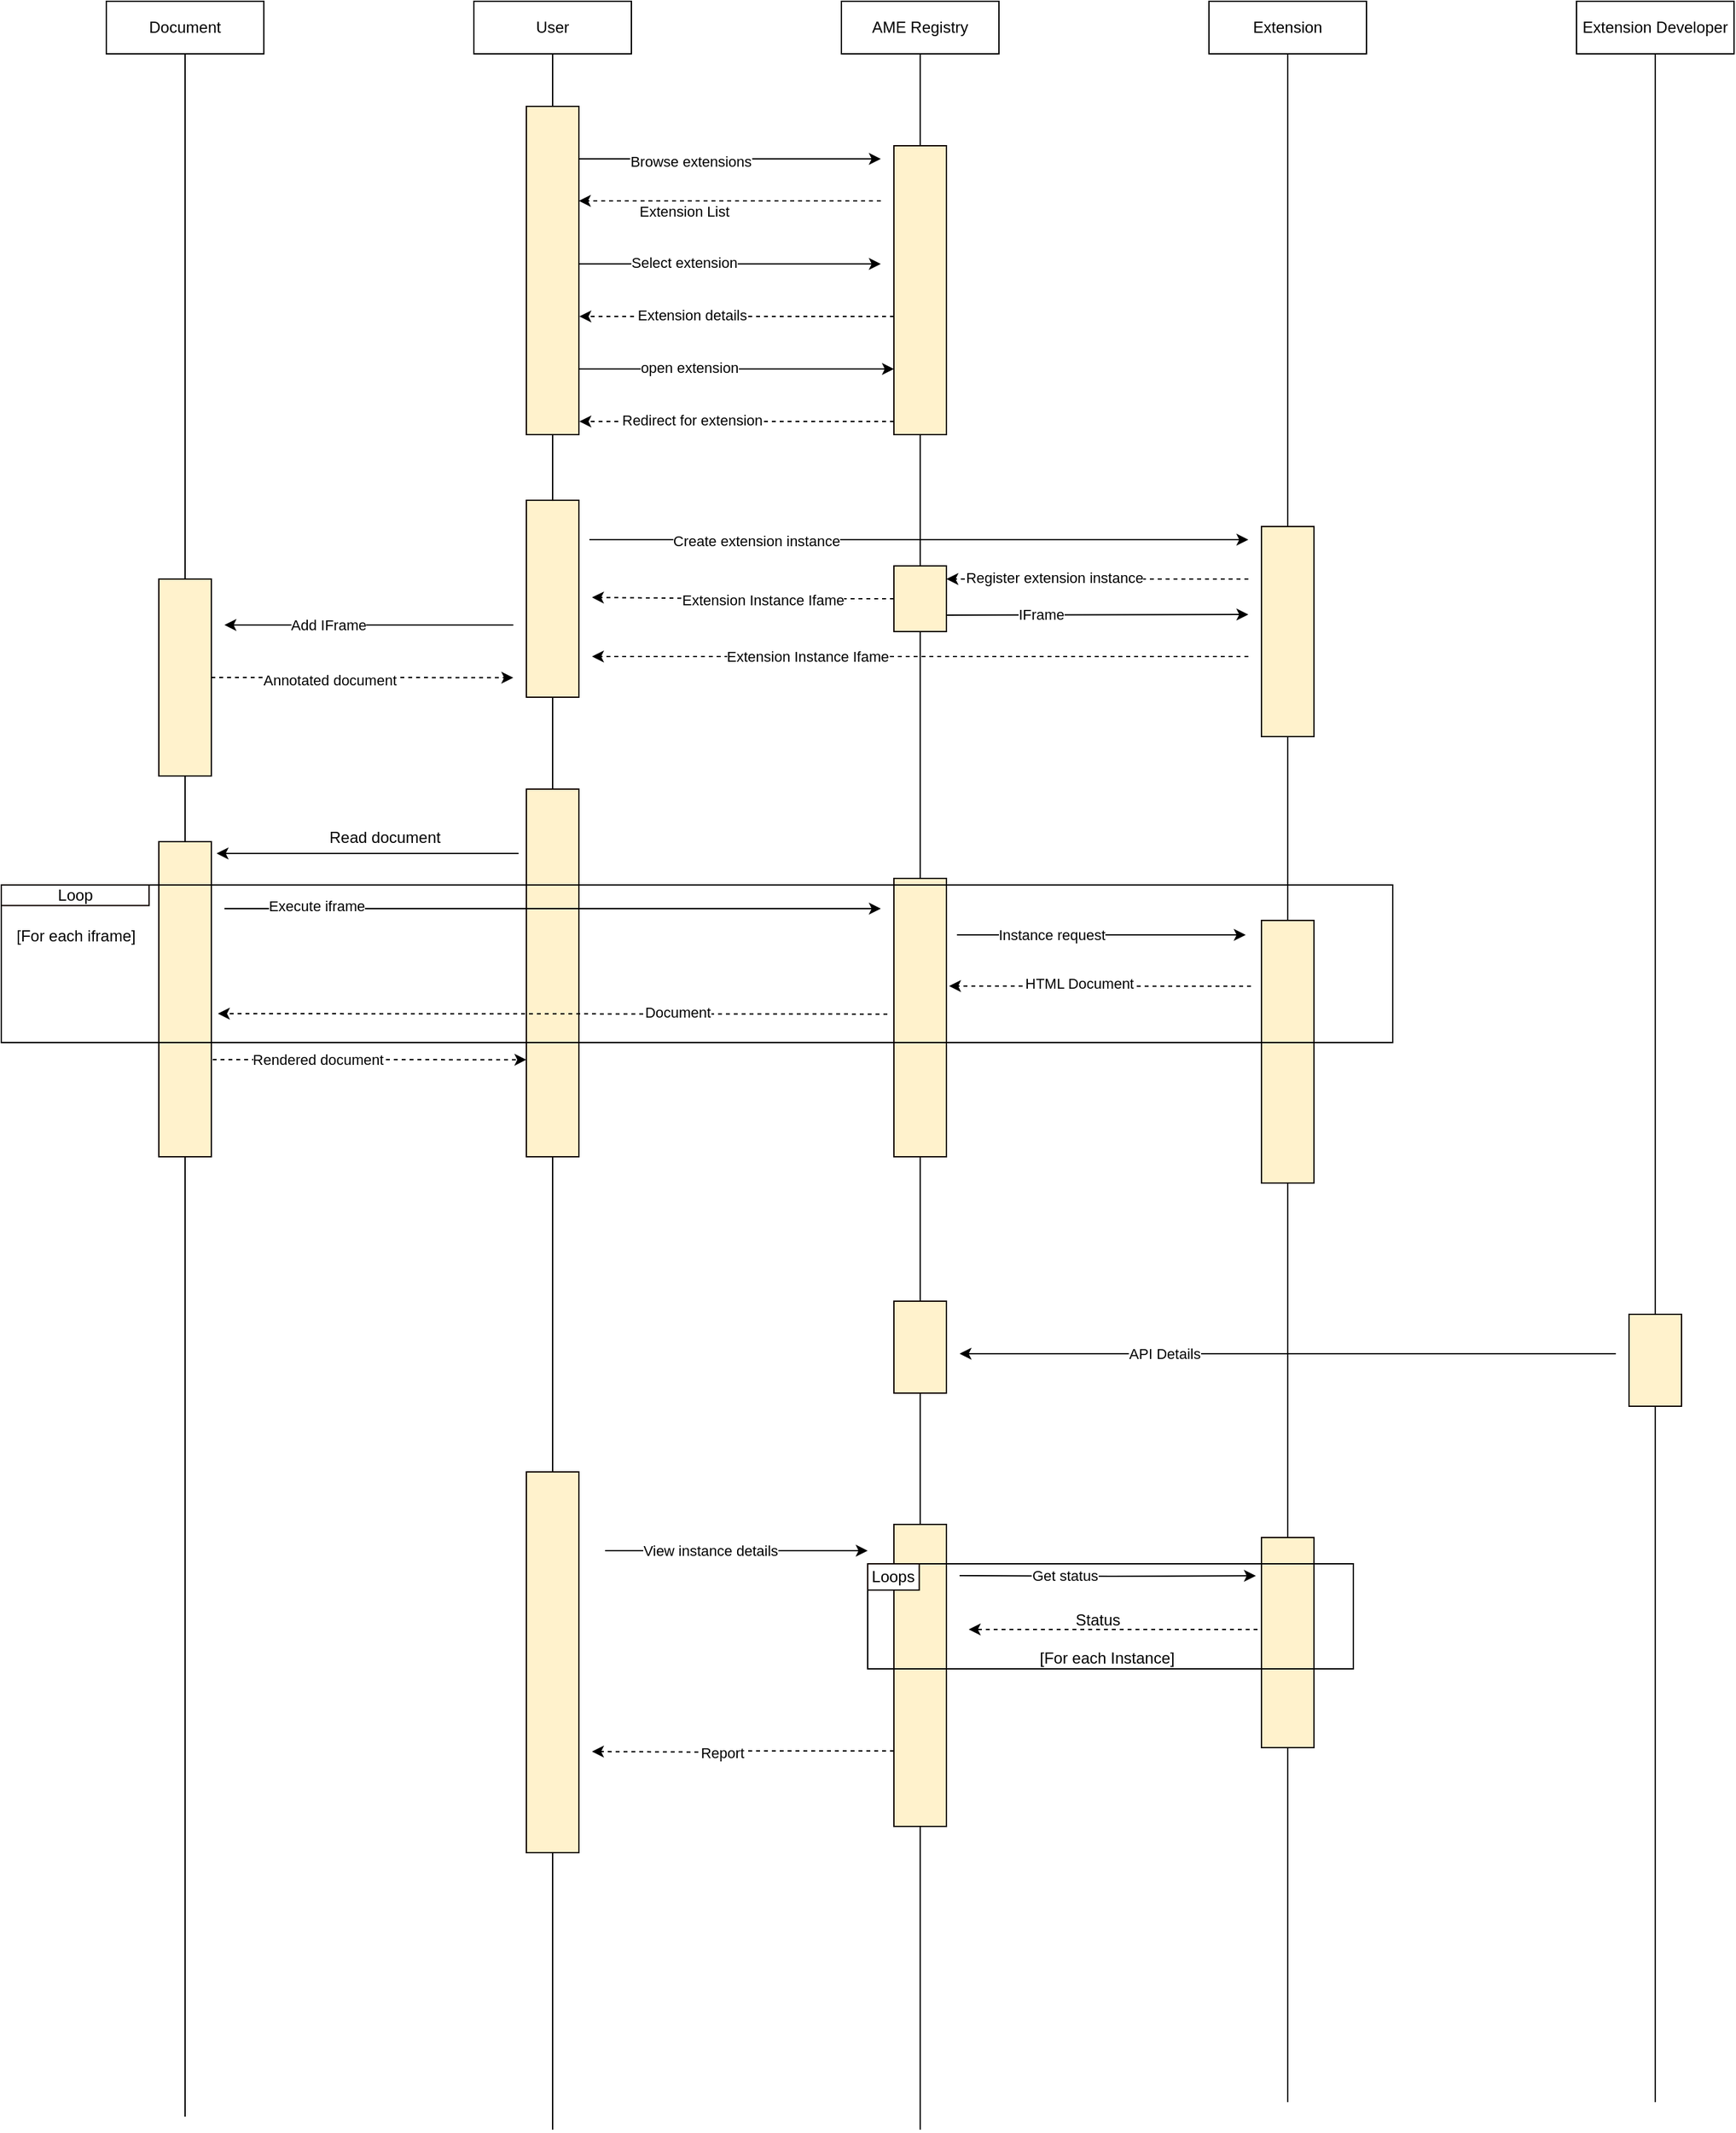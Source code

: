 <mxfile version="15.8.7" type="device" pages="6"><diagram id="UiV6pgG2UaOv881tOiv1" name="Page-1"><mxGraphModel dx="2286" dy="938" grid="1" gridSize="10" guides="1" tooltips="1" connect="1" arrows="1" fold="1" page="0" pageScale="1" pageWidth="827" pageHeight="1169" math="0" shadow="0"><root><mxCell id="0"/><mxCell id="1" parent="0"/><mxCell id="Zd8dThxWB89ZTQJhoo3c-1" value="objects" style="" parent="0"/><mxCell id="Zd8dThxWB89ZTQJhoo3c-9" style="edgeStyle=orthogonalEdgeStyle;rounded=0;orthogonalLoop=1;jettySize=auto;html=1;exitX=0.5;exitY=1;exitDx=0;exitDy=0;startArrow=none;endArrow=none;endFill=0;" parent="Zd8dThxWB89ZTQJhoo3c-1" source="Zd8dThxWB89ZTQJhoo3c-22" edge="1"><mxGeometry relative="1" as="geometry"><mxPoint x="140" y="1781" as="targetPoint"/></mxGeometry></mxCell><mxCell id="Zd8dThxWB89ZTQJhoo3c-2" value="User" style="rounded=0;whiteSpace=wrap;html=1;" parent="Zd8dThxWB89ZTQJhoo3c-1" vertex="1"><mxGeometry x="80" y="160" width="120" height="40" as="geometry"/></mxCell><mxCell id="Zd8dThxWB89ZTQJhoo3c-8" style="edgeStyle=orthogonalEdgeStyle;rounded=0;orthogonalLoop=1;jettySize=auto;html=1;exitX=0.5;exitY=1;exitDx=0;exitDy=0;startArrow=none;endArrow=none;endFill=0;" parent="Zd8dThxWB89ZTQJhoo3c-1" source="Zd8dThxWB89ZTQJhoo3c-68" edge="1"><mxGeometry relative="1" as="geometry"><mxPoint x="-140" y="1771" as="targetPoint"/></mxGeometry></mxCell><mxCell id="Zd8dThxWB89ZTQJhoo3c-3" value="Document" style="rounded=0;whiteSpace=wrap;html=1;" parent="Zd8dThxWB89ZTQJhoo3c-1" vertex="1"><mxGeometry x="-200" y="160" width="120" height="40" as="geometry"/></mxCell><mxCell id="Zd8dThxWB89ZTQJhoo3c-10" style="edgeStyle=orthogonalEdgeStyle;rounded=0;orthogonalLoop=1;jettySize=auto;html=1;exitX=0.5;exitY=1;exitDx=0;exitDy=0;startArrow=none;endArrow=none;endFill=0;" parent="Zd8dThxWB89ZTQJhoo3c-1" source="Zd8dThxWB89ZTQJhoo3c-114" edge="1"><mxGeometry relative="1" as="geometry"><mxPoint x="420" y="1781" as="targetPoint"/></mxGeometry></mxCell><mxCell id="Zd8dThxWB89ZTQJhoo3c-6" value="AME Registry" style="rounded=0;whiteSpace=wrap;html=1;" parent="Zd8dThxWB89ZTQJhoo3c-1" vertex="1"><mxGeometry x="360" y="160" width="120" height="40" as="geometry"/></mxCell><mxCell id="Zd8dThxWB89ZTQJhoo3c-11" style="edgeStyle=orthogonalEdgeStyle;rounded=0;orthogonalLoop=1;jettySize=auto;html=1;startArrow=none;endArrow=none;endFill=0;" parent="Zd8dThxWB89ZTQJhoo3c-1" edge="1"><mxGeometry relative="1" as="geometry"><mxPoint x="700" y="1760" as="targetPoint"/><mxPoint x="700" y="1180" as="sourcePoint"/></mxGeometry></mxCell><mxCell id="Zd8dThxWB89ZTQJhoo3c-7" value="Extension" style="rounded=0;whiteSpace=wrap;html=1;" parent="Zd8dThxWB89ZTQJhoo3c-1" vertex="1"><mxGeometry x="640" y="160" width="120" height="40" as="geometry"/></mxCell><mxCell id="Zd8dThxWB89ZTQJhoo3c-14" value="" style="edgeStyle=orthogonalEdgeStyle;rounded=0;orthogonalLoop=1;jettySize=auto;html=1;exitX=0.5;exitY=1;exitDx=0;exitDy=0;endArrow=none;" parent="Zd8dThxWB89ZTQJhoo3c-1" source="Zd8dThxWB89ZTQJhoo3c-6" target="Zd8dThxWB89ZTQJhoo3c-13" edge="1"><mxGeometry relative="1" as="geometry"><mxPoint x="420.167" y="1070.0" as="targetPoint"/><mxPoint x="420" y="200" as="sourcePoint"/></mxGeometry></mxCell><mxCell id="Zd8dThxWB89ZTQJhoo3c-22" value="" style="rounded=0;whiteSpace=wrap;html=1;fillColor=#FFF2CC;strokeColor=#0F0400;fontColor=#000000;" parent="Zd8dThxWB89ZTQJhoo3c-1" vertex="1"><mxGeometry x="120" y="240" width="40" height="250" as="geometry"/></mxCell><mxCell id="Zd8dThxWB89ZTQJhoo3c-23" value="" style="edgeStyle=orthogonalEdgeStyle;rounded=0;orthogonalLoop=1;jettySize=auto;html=1;exitX=0.5;exitY=1;exitDx=0;exitDy=0;endArrow=none;" parent="Zd8dThxWB89ZTQJhoo3c-1" source="Zd8dThxWB89ZTQJhoo3c-2" target="Zd8dThxWB89ZTQJhoo3c-22" edge="1"><mxGeometry relative="1" as="geometry"><mxPoint x="140.167" y="1070.0" as="targetPoint"/><mxPoint x="140" y="200.0" as="sourcePoint"/></mxGeometry></mxCell><mxCell id="Zd8dThxWB89ZTQJhoo3c-39" value="" style="rounded=0;whiteSpace=wrap;html=1;fillColor=#FFF2CC;strokeColor=#0F0400;fontColor=#000000;" parent="Zd8dThxWB89ZTQJhoo3c-1" vertex="1"><mxGeometry x="680" y="560" width="40" height="160" as="geometry"/></mxCell><mxCell id="Zd8dThxWB89ZTQJhoo3c-40" value="" style="edgeStyle=orthogonalEdgeStyle;rounded=0;orthogonalLoop=1;jettySize=auto;html=1;exitX=0.5;exitY=1;exitDx=0;exitDy=0;endArrow=none;" parent="Zd8dThxWB89ZTQJhoo3c-1" source="Zd8dThxWB89ZTQJhoo3c-7" target="Zd8dThxWB89ZTQJhoo3c-39" edge="1"><mxGeometry relative="1" as="geometry"><mxPoint x="700" y="1070.0" as="targetPoint"/><mxPoint x="700" y="200" as="sourcePoint"/></mxGeometry></mxCell><mxCell id="Zd8dThxWB89ZTQJhoo3c-43" value="" style="rounded=0;whiteSpace=wrap;html=1;fillColor=#FFF2CC;strokeColor=#0F0400;fontColor=#000000;" parent="Zd8dThxWB89ZTQJhoo3c-1" vertex="1"><mxGeometry x="400" y="590" width="40" height="50" as="geometry"/></mxCell><mxCell id="Zd8dThxWB89ZTQJhoo3c-44" value="" style="edgeStyle=orthogonalEdgeStyle;rounded=0;orthogonalLoop=1;jettySize=auto;html=1;exitX=0.5;exitY=1;exitDx=0;exitDy=0;startArrow=none;endArrow=none;" parent="Zd8dThxWB89ZTQJhoo3c-1" source="Zd8dThxWB89ZTQJhoo3c-13" target="Zd8dThxWB89ZTQJhoo3c-43" edge="1"><mxGeometry relative="1" as="geometry"><mxPoint x="420.167" y="1070.0" as="targetPoint"/><mxPoint x="420" y="490" as="sourcePoint"/></mxGeometry></mxCell><mxCell id="Zd8dThxWB89ZTQJhoo3c-53" value="" style="rounded=0;whiteSpace=wrap;html=1;fillColor=#FFF2CC;strokeColor=#0F0400;fontColor=#000000;" parent="Zd8dThxWB89ZTQJhoo3c-1" vertex="1"><mxGeometry x="-160" y="600" width="40" height="150" as="geometry"/></mxCell><mxCell id="Zd8dThxWB89ZTQJhoo3c-54" value="" style="edgeStyle=orthogonalEdgeStyle;rounded=0;orthogonalLoop=1;jettySize=auto;html=1;exitX=0.5;exitY=1;exitDx=0;exitDy=0;endArrow=none;" parent="Zd8dThxWB89ZTQJhoo3c-1" source="Zd8dThxWB89ZTQJhoo3c-3" target="Zd8dThxWB89ZTQJhoo3c-53" edge="1"><mxGeometry relative="1" as="geometry"><mxPoint x="-139.833" y="1061.667" as="targetPoint"/><mxPoint x="-140" y="200" as="sourcePoint"/></mxGeometry></mxCell><mxCell id="Zd8dThxWB89ZTQJhoo3c-68" value="" style="rounded=0;whiteSpace=wrap;html=1;fillColor=#FFF2CC;strokeColor=#0F0400;fontColor=#000000;" parent="Zd8dThxWB89ZTQJhoo3c-1" vertex="1"><mxGeometry x="-160" y="800" width="40" height="240" as="geometry"/></mxCell><mxCell id="Zd8dThxWB89ZTQJhoo3c-69" value="" style="edgeStyle=orthogonalEdgeStyle;rounded=0;orthogonalLoop=1;jettySize=auto;html=1;exitX=0.5;exitY=1;exitDx=0;exitDy=0;startArrow=none;endArrow=none;endFill=0;" parent="Zd8dThxWB89ZTQJhoo3c-1" source="Zd8dThxWB89ZTQJhoo3c-53" target="Zd8dThxWB89ZTQJhoo3c-68" edge="1"><mxGeometry relative="1" as="geometry"><mxPoint x="-139.833" y="1061.667" as="targetPoint"/><mxPoint x="-140" y="750" as="sourcePoint"/></mxGeometry></mxCell><mxCell id="Zd8dThxWB89ZTQJhoo3c-81" value="" style="rounded=0;whiteSpace=wrap;html=1;fillColor=#FFF2CC;strokeColor=#0F0400;fontColor=#000000;" parent="Zd8dThxWB89ZTQJhoo3c-1" vertex="1"><mxGeometry x="680" y="860" width="40" height="200" as="geometry"/></mxCell><mxCell id="Zd8dThxWB89ZTQJhoo3c-106" value="" style="edgeStyle=orthogonalEdgeStyle;rounded=0;orthogonalLoop=1;jettySize=auto;html=1;exitX=0.5;exitY=1;exitDx=0;exitDy=0;startArrow=none;endArrow=none;endFill=0;" parent="Zd8dThxWB89ZTQJhoo3c-1" source="Zd8dThxWB89ZTQJhoo3c-81" edge="1"><mxGeometry relative="1" as="geometry"><mxPoint x="700" y="1190" as="targetPoint"/><mxPoint x="700" y="1090" as="sourcePoint"/></mxGeometry></mxCell><mxCell id="Zd8dThxWB89ZTQJhoo3c-114" value="" style="rounded=0;whiteSpace=wrap;html=1;fillColor=#FFF2CC;strokeColor=#0F0400;fontColor=#000000;" parent="Zd8dThxWB89ZTQJhoo3c-1" vertex="1"><mxGeometry x="400" y="1320" width="40" height="230" as="geometry"/></mxCell><mxCell id="Zd8dThxWB89ZTQJhoo3c-115" value="" style="edgeStyle=orthogonalEdgeStyle;rounded=0;orthogonalLoop=1;jettySize=auto;html=1;exitX=0.5;exitY=1;exitDx=0;exitDy=0;startArrow=none;endArrow=none;endFill=0;" parent="Zd8dThxWB89ZTQJhoo3c-1" source="Zd8dThxWB89ZTQJhoo3c-43" target="Zd8dThxWB89ZTQJhoo3c-114" edge="1"><mxGeometry relative="1" as="geometry"><mxPoint x="420" y="1781" as="targetPoint"/><mxPoint x="420" y="640" as="sourcePoint"/></mxGeometry></mxCell><mxCell id="Zd8dThxWB89ZTQJhoo3c-170" value="" style="edgeStyle=orthogonalEdgeStyle;rounded=0;orthogonalLoop=1;jettySize=auto;html=1;exitX=0.5;exitY=1;exitDx=0;exitDy=0;startArrow=none;endArrow=none;endFill=0;entryX=0.5;entryY=0;entryDx=0;entryDy=0;" parent="Zd8dThxWB89ZTQJhoo3c-1" source="Zd8dThxWB89ZTQJhoo3c-39" target="Zd8dThxWB89ZTQJhoo3c-81" edge="1"><mxGeometry relative="1" as="geometry"><mxPoint x="690" y="830" as="targetPoint"/><mxPoint x="700" y="811" as="sourcePoint"/></mxGeometry></mxCell><mxCell id="Zd8dThxWB89ZTQJhoo3c-12" value="Activations" style="" parent="0"/><mxCell id="Zd8dThxWB89ZTQJhoo3c-15" value="" style="endArrow=classic;html=1;" parent="Zd8dThxWB89ZTQJhoo3c-12" edge="1"><mxGeometry width="50" height="50" relative="1" as="geometry"><mxPoint x="160" y="280" as="sourcePoint"/><mxPoint x="390" y="280" as="targetPoint"/></mxGeometry></mxCell><mxCell id="Zd8dThxWB89ZTQJhoo3c-17" value="Browse extensions" style="edgeLabel;html=1;align=center;verticalAlign=middle;resizable=0;points=[];" parent="Zd8dThxWB89ZTQJhoo3c-15" vertex="1" connectable="0"><mxGeometry x="-0.262" y="-2" relative="1" as="geometry"><mxPoint as="offset"/></mxGeometry></mxCell><mxCell id="Zd8dThxWB89ZTQJhoo3c-18" value="" style="endArrow=classic;html=1;dashed=1;" parent="Zd8dThxWB89ZTQJhoo3c-12" edge="1"><mxGeometry width="50" height="50" relative="1" as="geometry"><mxPoint x="390" y="312" as="sourcePoint"/><mxPoint x="160" y="312" as="targetPoint"/></mxGeometry></mxCell><mxCell id="Zd8dThxWB89ZTQJhoo3c-20" value="&lt;font style=&quot;font-size: 11px&quot;&gt;Extension List&lt;/font&gt;" style="text;html=1;align=center;verticalAlign=middle;resizable=0;points=[];autosize=1;strokeColor=none;fillColor=none;" parent="Zd8dThxWB89ZTQJhoo3c-12" vertex="1"><mxGeometry x="200" y="310" width="80" height="20" as="geometry"/></mxCell><mxCell id="Zd8dThxWB89ZTQJhoo3c-13" value="" style="rounded=0;whiteSpace=wrap;html=1;fillColor=#FFF2CC;strokeColor=#0F0400;fontColor=#000000;" parent="Zd8dThxWB89ZTQJhoo3c-12" vertex="1"><mxGeometry x="400" y="270" width="40" height="220" as="geometry"/></mxCell><mxCell id="Zd8dThxWB89ZTQJhoo3c-25" value="" style="endArrow=classic;html=1;" parent="Zd8dThxWB89ZTQJhoo3c-12" edge="1"><mxGeometry width="50" height="50" relative="1" as="geometry"><mxPoint x="160" y="360" as="sourcePoint"/><mxPoint x="390" y="360" as="targetPoint"/></mxGeometry></mxCell><mxCell id="Zd8dThxWB89ZTQJhoo3c-26" value="Select extension" style="edgeLabel;html=1;align=center;verticalAlign=middle;resizable=0;points=[];" parent="Zd8dThxWB89ZTQJhoo3c-25" vertex="1" connectable="0"><mxGeometry x="-0.306" y="1" relative="1" as="geometry"><mxPoint as="offset"/></mxGeometry></mxCell><mxCell id="Zd8dThxWB89ZTQJhoo3c-27" value="" style="endArrow=classic;html=1;dashed=1;" parent="Zd8dThxWB89ZTQJhoo3c-12" edge="1"><mxGeometry width="50" height="50" relative="1" as="geometry"><mxPoint x="400" y="400" as="sourcePoint"/><mxPoint x="160.4" y="400" as="targetPoint"/></mxGeometry></mxCell><mxCell id="Zd8dThxWB89ZTQJhoo3c-28" value="Extension details" style="edgeLabel;html=1;align=center;verticalAlign=middle;resizable=0;points=[];" parent="Zd8dThxWB89ZTQJhoo3c-27" vertex="1" connectable="0"><mxGeometry x="0.285" y="-1" relative="1" as="geometry"><mxPoint as="offset"/></mxGeometry></mxCell><mxCell id="Zd8dThxWB89ZTQJhoo3c-29" value="" style="endArrow=classic;html=1;" parent="Zd8dThxWB89ZTQJhoo3c-12" edge="1"><mxGeometry width="50" height="50" relative="1" as="geometry"><mxPoint x="160" y="440" as="sourcePoint"/><mxPoint x="400" y="440" as="targetPoint"/></mxGeometry></mxCell><mxCell id="Zd8dThxWB89ZTQJhoo3c-30" value="open extension" style="edgeLabel;html=1;align=center;verticalAlign=middle;resizable=0;points=[];" parent="Zd8dThxWB89ZTQJhoo3c-29" vertex="1" connectable="0"><mxGeometry x="-0.306" y="1" relative="1" as="geometry"><mxPoint as="offset"/></mxGeometry></mxCell><mxCell id="Zd8dThxWB89ZTQJhoo3c-31" value="" style="endArrow=classic;html=1;exitX=-0.01;exitY=0.288;exitDx=0;exitDy=0;exitPerimeter=0;dashed=1;" parent="Zd8dThxWB89ZTQJhoo3c-12" edge="1"><mxGeometry width="50" height="50" relative="1" as="geometry"><mxPoint x="400" y="480" as="sourcePoint"/><mxPoint x="160.4" y="480" as="targetPoint"/></mxGeometry></mxCell><mxCell id="Zd8dThxWB89ZTQJhoo3c-32" value="Redirect for extension" style="edgeLabel;html=1;align=center;verticalAlign=middle;resizable=0;points=[];" parent="Zd8dThxWB89ZTQJhoo3c-31" vertex="1" connectable="0"><mxGeometry x="0.285" y="-1" relative="1" as="geometry"><mxPoint as="offset"/></mxGeometry></mxCell><mxCell id="Zd8dThxWB89ZTQJhoo3c-55" style="edgeStyle=orthogonalEdgeStyle;rounded=0;orthogonalLoop=1;jettySize=auto;html=1;" parent="Zd8dThxWB89ZTQJhoo3c-12" edge="1"><mxGeometry relative="1" as="geometry"><mxPoint x="-110" y="635" as="targetPoint"/><mxPoint x="110" y="635" as="sourcePoint"/></mxGeometry></mxCell><mxCell id="Zd8dThxWB89ZTQJhoo3c-56" value="Add IFrame" style="edgeLabel;html=1;align=center;verticalAlign=middle;resizable=0;points=[];" parent="Zd8dThxWB89ZTQJhoo3c-55" vertex="1" connectable="0"><mxGeometry x="0.708" y="1" relative="1" as="geometry"><mxPoint x="47" y="-1" as="offset"/></mxGeometry></mxCell><mxCell id="Zd8dThxWB89ZTQJhoo3c-36" value="" style="rounded=0;whiteSpace=wrap;html=1;fillColor=#FFF2CC;strokeColor=#0F0400;fontColor=#000000;" parent="Zd8dThxWB89ZTQJhoo3c-12" vertex="1"><mxGeometry x="120" y="540" width="40" height="150" as="geometry"/></mxCell><mxCell id="Zd8dThxWB89ZTQJhoo3c-37" value="" style="endArrow=classic;html=1;" parent="Zd8dThxWB89ZTQJhoo3c-12" edge="1"><mxGeometry width="50" height="50" relative="1" as="geometry"><mxPoint x="168" y="570" as="sourcePoint"/><mxPoint x="670" y="570" as="targetPoint"/></mxGeometry></mxCell><mxCell id="Zd8dThxWB89ZTQJhoo3c-38" value="Create extension instance" style="edgeLabel;html=1;align=center;verticalAlign=middle;resizable=0;points=[];" parent="Zd8dThxWB89ZTQJhoo3c-37" vertex="1" connectable="0"><mxGeometry x="-0.624" y="-1" relative="1" as="geometry"><mxPoint x="32" as="offset"/></mxGeometry></mxCell><mxCell id="Zd8dThxWB89ZTQJhoo3c-41" value="" style="endArrow=classic;html=1;dashed=1;" parent="Zd8dThxWB89ZTQJhoo3c-12" edge="1"><mxGeometry width="50" height="50" relative="1" as="geometry"><mxPoint x="670" y="600" as="sourcePoint"/><mxPoint x="440.0" y="600" as="targetPoint"/></mxGeometry></mxCell><mxCell id="Zd8dThxWB89ZTQJhoo3c-42" value="Register extension instance" style="edgeLabel;html=1;align=center;verticalAlign=middle;resizable=0;points=[];" parent="Zd8dThxWB89ZTQJhoo3c-41" vertex="1" connectable="0"><mxGeometry x="0.285" y="-1" relative="1" as="geometry"><mxPoint as="offset"/></mxGeometry></mxCell><mxCell id="Zd8dThxWB89ZTQJhoo3c-46" value="" style="endArrow=classic;html=1;dashed=1;" parent="Zd8dThxWB89ZTQJhoo3c-12" edge="1"><mxGeometry width="50" height="50" relative="1" as="geometry"><mxPoint x="670" y="659" as="sourcePoint"/><mxPoint x="170" y="659" as="targetPoint"/></mxGeometry></mxCell><mxCell id="Zd8dThxWB89ZTQJhoo3c-48" value="Extension Instance Ifame" style="edgeLabel;html=1;align=center;verticalAlign=middle;resizable=0;points=[];" parent="Zd8dThxWB89ZTQJhoo3c-46" vertex="1" connectable="0"><mxGeometry x="-0.188" relative="1" as="geometry"><mxPoint x="-133" as="offset"/></mxGeometry></mxCell><mxCell id="Zd8dThxWB89ZTQJhoo3c-50" style="edgeStyle=orthogonalEdgeStyle;rounded=0;orthogonalLoop=1;jettySize=auto;html=1;exitX=1;exitY=0.75;exitDx=0;exitDy=0;" parent="Zd8dThxWB89ZTQJhoo3c-12" source="Zd8dThxWB89ZTQJhoo3c-43" edge="1"><mxGeometry relative="1" as="geometry"><mxPoint x="670" y="627" as="targetPoint"/></mxGeometry></mxCell><mxCell id="Zd8dThxWB89ZTQJhoo3c-52" value="IFrame" style="edgeLabel;html=1;align=center;verticalAlign=middle;resizable=0;points=[];" parent="Zd8dThxWB89ZTQJhoo3c-50" vertex="1" connectable="0"><mxGeometry x="-0.378" y="1" relative="1" as="geometry"><mxPoint as="offset"/></mxGeometry></mxCell><mxCell id="Zd8dThxWB89ZTQJhoo3c-57" style="edgeStyle=orthogonalEdgeStyle;rounded=0;orthogonalLoop=1;jettySize=auto;html=1;exitX=1;exitY=0.5;exitDx=0;exitDy=0;dashed=1;" parent="Zd8dThxWB89ZTQJhoo3c-12" source="Zd8dThxWB89ZTQJhoo3c-53" edge="1"><mxGeometry relative="1" as="geometry"><mxPoint x="110" y="675.143" as="targetPoint"/></mxGeometry></mxCell><mxCell id="Zd8dThxWB89ZTQJhoo3c-59" value="Annotated document" style="edgeLabel;html=1;align=center;verticalAlign=middle;resizable=0;points=[];" parent="Zd8dThxWB89ZTQJhoo3c-57" vertex="1" connectable="0"><mxGeometry x="-0.427" y="-2" relative="1" as="geometry"><mxPoint x="24" as="offset"/></mxGeometry></mxCell><mxCell id="Zd8dThxWB89ZTQJhoo3c-61" style="edgeStyle=orthogonalEdgeStyle;rounded=0;orthogonalLoop=1;jettySize=auto;html=1;exitX=0;exitY=0.5;exitDx=0;exitDy=0;dashed=1;" parent="Zd8dThxWB89ZTQJhoo3c-12" source="Zd8dThxWB89ZTQJhoo3c-43" edge="1"><mxGeometry relative="1" as="geometry"><mxPoint x="170" y="614" as="targetPoint"/></mxGeometry></mxCell><mxCell id="Zd8dThxWB89ZTQJhoo3c-62" value="Extension Instance Ifame" style="edgeLabel;html=1;align=center;verticalAlign=middle;resizable=0;points=[];" parent="Zd8dThxWB89ZTQJhoo3c-12" vertex="1" connectable="0"><mxGeometry x="300.003" y="615.996" as="geometry"/></mxCell><mxCell id="Zd8dThxWB89ZTQJhoo3c-64" style="edgeStyle=orthogonalEdgeStyle;rounded=0;orthogonalLoop=1;jettySize=auto;html=1;exitX=0;exitY=0.25;exitDx=0;exitDy=0;dashed=1;strokeColor=none;" parent="Zd8dThxWB89ZTQJhoo3c-12" source="Zd8dThxWB89ZTQJhoo3c-63" edge="1"><mxGeometry relative="1" as="geometry"><mxPoint x="-130" y="797.586" as="targetPoint"/></mxGeometry></mxCell><mxCell id="Zd8dThxWB89ZTQJhoo3c-65" style="edgeStyle=orthogonalEdgeStyle;rounded=0;orthogonalLoop=1;jettySize=auto;html=1;" parent="Zd8dThxWB89ZTQJhoo3c-12" edge="1"><mxGeometry relative="1" as="geometry"><mxPoint x="-116" y="809" as="targetPoint"/><mxPoint x="114" y="809" as="sourcePoint"/></mxGeometry></mxCell><mxCell id="Zd8dThxWB89ZTQJhoo3c-63" value="" style="rounded=0;whiteSpace=wrap;html=1;fillColor=#FFF2CC;strokeColor=#0F0400;fontColor=#000000;" parent="Zd8dThxWB89ZTQJhoo3c-12" vertex="1"><mxGeometry x="120" y="760" width="40" height="280" as="geometry"/></mxCell><mxCell id="Zd8dThxWB89ZTQJhoo3c-67" value="Read document" style="text;strokeColor=none;fillColor=none;align=left;verticalAlign=middle;spacingLeft=4;spacingRight=4;overflow=hidden;points=[[0,0.5],[1,0.5]];portConstraint=eastwest;rotatable=0;" parent="Zd8dThxWB89ZTQJhoo3c-12" vertex="1"><mxGeometry x="-36" y="781" width="100" height="30" as="geometry"/></mxCell><mxCell id="Zd8dThxWB89ZTQJhoo3c-77" value="" style="endArrow=classic;html=1;" parent="Zd8dThxWB89ZTQJhoo3c-12" edge="1"><mxGeometry width="50" height="50" relative="1" as="geometry"><mxPoint x="-110" y="851" as="sourcePoint"/><mxPoint x="390" y="851" as="targetPoint"/></mxGeometry></mxCell><mxCell id="Zd8dThxWB89ZTQJhoo3c-79" value="Execute iframe" style="edgeLabel;html=1;align=center;verticalAlign=middle;resizable=0;points=[];" parent="Zd8dThxWB89ZTQJhoo3c-77" vertex="1" connectable="0"><mxGeometry x="-0.792" y="2" relative="1" as="geometry"><mxPoint x="18" as="offset"/></mxGeometry></mxCell><mxCell id="Zd8dThxWB89ZTQJhoo3c-88" style="edgeStyle=orthogonalEdgeStyle;rounded=0;orthogonalLoop=1;jettySize=auto;html=1;exitX=0;exitY=0.25;exitDx=0;exitDy=0;dashed=1;endArrow=classic;endFill=1;" parent="Zd8dThxWB89ZTQJhoo3c-12" edge="1"><mxGeometry relative="1" as="geometry"><mxPoint x="-115.0" y="930.997" as="targetPoint"/><mxPoint x="395" y="931.33" as="sourcePoint"/><Array as="points"><mxPoint x="-115" y="931.33"/></Array></mxGeometry></mxCell><mxCell id="Zd8dThxWB89ZTQJhoo3c-89" value="Document" style="edgeLabel;html=1;align=center;verticalAlign=middle;resizable=0;points=[];" parent="Zd8dThxWB89ZTQJhoo3c-88" vertex="1" connectable="0"><mxGeometry x="-0.254" y="-1" relative="1" as="geometry"><mxPoint x="30" as="offset"/></mxGeometry></mxCell><mxCell id="Zd8dThxWB89ZTQJhoo3c-78" value="" style="rounded=0;whiteSpace=wrap;html=1;strokeColor=#0F0400;fillColor=#FFF2CC;" parent="Zd8dThxWB89ZTQJhoo3c-12" vertex="1"><mxGeometry x="400" y="828" width="40" height="212" as="geometry"/></mxCell><mxCell id="Zd8dThxWB89ZTQJhoo3c-80" value="" style="endArrow=classic;html=1;" parent="Zd8dThxWB89ZTQJhoo3c-12" edge="1"><mxGeometry width="50" height="50" relative="1" as="geometry"><mxPoint x="448" y="871" as="sourcePoint"/><mxPoint x="668" y="871" as="targetPoint"/></mxGeometry></mxCell><mxCell id="Zd8dThxWB89ZTQJhoo3c-84" value="Instance request" style="edgeLabel;html=1;align=center;verticalAlign=middle;resizable=0;points=[];" parent="Zd8dThxWB89ZTQJhoo3c-80" vertex="1" connectable="0"><mxGeometry x="-0.593" relative="1" as="geometry"><mxPoint x="27" as="offset"/></mxGeometry></mxCell><mxCell id="Zd8dThxWB89ZTQJhoo3c-85" style="edgeStyle=orthogonalEdgeStyle;rounded=0;orthogonalLoop=1;jettySize=auto;html=1;exitX=0;exitY=0.25;exitDx=0;exitDy=0;endArrow=classic;endFill=1;dashed=1;" parent="Zd8dThxWB89ZTQJhoo3c-12" edge="1"><mxGeometry relative="1" as="geometry"><mxPoint x="442" y="910.004" as="targetPoint"/><mxPoint x="672" y="910.09" as="sourcePoint"/><Array as="points"><mxPoint x="632" y="909.59"/><mxPoint x="632" y="909.59"/></Array></mxGeometry></mxCell><mxCell id="Zd8dThxWB89ZTQJhoo3c-87" value="HTML Document" style="edgeLabel;html=1;align=center;verticalAlign=middle;resizable=0;points=[];" parent="Zd8dThxWB89ZTQJhoo3c-85" vertex="1" connectable="0"><mxGeometry x="0.139" y="-2" relative="1" as="geometry"><mxPoint as="offset"/></mxGeometry></mxCell><mxCell id="Zd8dThxWB89ZTQJhoo3c-92" style="edgeStyle=orthogonalEdgeStyle;rounded=0;orthogonalLoop=1;jettySize=auto;html=1;exitX=1;exitY=0.5;exitDx=0;exitDy=0;entryX=-0.025;entryY=0.439;entryDx=0;entryDy=0;entryPerimeter=0;endArrow=classic;endFill=1;dashed=1;" parent="Zd8dThxWB89ZTQJhoo3c-12" edge="1"><mxGeometry relative="1" as="geometry"><mxPoint x="-119" y="966" as="sourcePoint"/><mxPoint x="120" y="966.11" as="targetPoint"/><Array as="points"><mxPoint x="-29" y="966"/><mxPoint x="-29" y="966"/></Array></mxGeometry></mxCell><mxCell id="Zd8dThxWB89ZTQJhoo3c-94" value="Rendered document" style="edgeLabel;html=1;align=center;verticalAlign=middle;resizable=0;points=[];" parent="Zd8dThxWB89ZTQJhoo3c-92" vertex="1" connectable="0"><mxGeometry x="-0.541" relative="1" as="geometry"><mxPoint x="25" as="offset"/></mxGeometry></mxCell><mxCell id="Zd8dThxWB89ZTQJhoo3c-101" style="edgeStyle=orthogonalEdgeStyle;rounded=0;orthogonalLoop=1;jettySize=auto;html=1;exitX=0.5;exitY=1;exitDx=0;exitDy=0;endArrow=none;endFill=0;" parent="Zd8dThxWB89ZTQJhoo3c-12" source="Zd8dThxWB89ZTQJhoo3c-98" edge="1"><mxGeometry relative="1" as="geometry"><mxPoint x="980" y="1760" as="targetPoint"/></mxGeometry></mxCell><mxCell id="Zd8dThxWB89ZTQJhoo3c-98" value="Extension Developer" style="rounded=0;whiteSpace=wrap;html=1;" parent="Zd8dThxWB89ZTQJhoo3c-12" vertex="1"><mxGeometry x="920" y="160" width="120" height="40" as="geometry"/></mxCell><mxCell id="Zd8dThxWB89ZTQJhoo3c-102" value="" style="rounded=0;whiteSpace=wrap;html=1;fillColor=#FFF2CC;strokeColor=#0F0400;fontColor=#000000;" parent="Zd8dThxWB89ZTQJhoo3c-12" vertex="1"><mxGeometry x="960" y="1160" width="40" height="70" as="geometry"/></mxCell><mxCell id="Zd8dThxWB89ZTQJhoo3c-108" value="" style="endArrow=classic;html=1;" parent="Zd8dThxWB89ZTQJhoo3c-12" edge="1"><mxGeometry width="50" height="50" relative="1" as="geometry"><mxPoint x="950" y="1190" as="sourcePoint"/><mxPoint x="450" y="1190" as="targetPoint"/></mxGeometry></mxCell><mxCell id="Zd8dThxWB89ZTQJhoo3c-109" value="API Details" style="edgeLabel;html=1;align=center;verticalAlign=middle;resizable=0;points=[];" parent="Zd8dThxWB89ZTQJhoo3c-108" vertex="1" connectable="0"><mxGeometry x="0.532" relative="1" as="geometry"><mxPoint x="39" as="offset"/></mxGeometry></mxCell><mxCell id="Zd8dThxWB89ZTQJhoo3c-113" value="" style="rounded=0;whiteSpace=wrap;html=1;fillColor=#FFF2CC;strokeColor=#0F0400;fontColor=#000000;" parent="Zd8dThxWB89ZTQJhoo3c-12" vertex="1"><mxGeometry x="120" y="1280" width="40" height="290" as="geometry"/></mxCell><mxCell id="Zd8dThxWB89ZTQJhoo3c-117" value="" style="endArrow=classic;html=1;" parent="Zd8dThxWB89ZTQJhoo3c-12" edge="1"><mxGeometry width="50" height="50" relative="1" as="geometry"><mxPoint x="180" y="1340" as="sourcePoint"/><mxPoint x="380" y="1340" as="targetPoint"/></mxGeometry></mxCell><mxCell id="Zd8dThxWB89ZTQJhoo3c-118" value="View instance details" style="edgeLabel;html=1;align=center;verticalAlign=middle;resizable=0;points=[];" parent="Zd8dThxWB89ZTQJhoo3c-117" vertex="1" connectable="0"><mxGeometry x="-0.423" relative="1" as="geometry"><mxPoint x="22" as="offset"/></mxGeometry></mxCell><mxCell id="Zd8dThxWB89ZTQJhoo3c-125" style="edgeStyle=orthogonalEdgeStyle;rounded=0;orthogonalLoop=1;jettySize=auto;html=1;exitX=0;exitY=0.5;exitDx=0;exitDy=0;endArrow=classic;endFill=1;dashed=1;" parent="Zd8dThxWB89ZTQJhoo3c-12" edge="1"><mxGeometry relative="1" as="geometry"><mxPoint x="677" y="1400" as="sourcePoint"/><mxPoint x="457" y="1400" as="targetPoint"/><Array as="points"><mxPoint x="497" y="1400"/><mxPoint x="497" y="1400"/></Array></mxGeometry></mxCell><mxCell id="Zd8dThxWB89ZTQJhoo3c-121" value="" style="rounded=0;whiteSpace=wrap;html=1;fillColor=#FFF2CC;strokeColor=#0F0400;fontColor=#000000;" parent="Zd8dThxWB89ZTQJhoo3c-12" vertex="1"><mxGeometry x="680" y="1330" width="40" height="160" as="geometry"/></mxCell><mxCell id="Zd8dThxWB89ZTQJhoo3c-123" style="edgeStyle=orthogonalEdgeStyle;rounded=0;orthogonalLoop=1;jettySize=auto;html=1;entryX=-0.107;entryY=0.182;entryDx=0;entryDy=0;entryPerimeter=0;endArrow=classic;endFill=1;" parent="Zd8dThxWB89ZTQJhoo3c-12" target="Zd8dThxWB89ZTQJhoo3c-121" edge="1"><mxGeometry relative="1" as="geometry"><mxPoint x="450" y="1359" as="sourcePoint"/></mxGeometry></mxCell><mxCell id="Zd8dThxWB89ZTQJhoo3c-124" value="Get status" style="edgeLabel;html=1;align=center;verticalAlign=middle;resizable=0;points=[];" parent="Zd8dThxWB89ZTQJhoo3c-123" vertex="1" connectable="0"><mxGeometry x="-0.293" y="1" relative="1" as="geometry"><mxPoint as="offset"/></mxGeometry></mxCell><mxCell id="Zd8dThxWB89ZTQJhoo3c-138" value="Status" style="text;html=1;align=center;verticalAlign=middle;resizable=0;points=[];autosize=1;strokeColor=none;fillColor=none;" parent="Zd8dThxWB89ZTQJhoo3c-12" vertex="1"><mxGeometry x="530" y="1383" width="50" height="20" as="geometry"/></mxCell><mxCell id="Zd8dThxWB89ZTQJhoo3c-71" value="loop" style="" parent="0"/><mxCell id="Zd8dThxWB89ZTQJhoo3c-91" value="" style="group" parent="Zd8dThxWB89ZTQJhoo3c-71" vertex="1" connectable="0"><mxGeometry x="-280" y="833" width="1060" height="120" as="geometry"/></mxCell><mxCell id="Zd8dThxWB89ZTQJhoo3c-70" value="" style="rounded=0;whiteSpace=wrap;html=1;fillColor=none;" parent="Zd8dThxWB89ZTQJhoo3c-91" vertex="1"><mxGeometry width="1060" height="120" as="geometry"/></mxCell><mxCell id="Zd8dThxWB89ZTQJhoo3c-72" value="Loop" style="rounded=0;whiteSpace=wrap;html=1;strokeColor=#0F0400;fillColor=default;" parent="Zd8dThxWB89ZTQJhoo3c-91" vertex="1"><mxGeometry width="112.566" height="15.667" as="geometry"/></mxCell><mxCell id="Zd8dThxWB89ZTQJhoo3c-74" value="[For each iframe]" style="text;html=1;strokeColor=none;fillColor=none;align=center;verticalAlign=middle;whiteSpace=wrap;rounded=0;" parent="Zd8dThxWB89ZTQJhoo3c-91" vertex="1"><mxGeometry x="10.001" y="31.333" width="93.805" height="15.667" as="geometry"/></mxCell><mxCell id="Zd8dThxWB89ZTQJhoo3c-130" value="" style="group" parent="Zd8dThxWB89ZTQJhoo3c-71" vertex="1" connectable="0"><mxGeometry x="380" y="1350" width="370" height="80" as="geometry"/></mxCell><mxCell id="Zd8dThxWB89ZTQJhoo3c-131" value="" style="rounded=0;whiteSpace=wrap;html=1;fillColor=none;" parent="Zd8dThxWB89ZTQJhoo3c-130" vertex="1"><mxGeometry width="370" height="80" as="geometry"/></mxCell><mxCell id="Zd8dThxWB89ZTQJhoo3c-132" value="Loops" style="rounded=0;whiteSpace=wrap;html=1;strokeColor=#0F0400;fillColor=default;" parent="Zd8dThxWB89ZTQJhoo3c-130" vertex="1"><mxGeometry width="39.29" height="20" as="geometry"/></mxCell><mxCell id="Zd8dThxWB89ZTQJhoo3c-133" value="[For each Instance]" style="text;html=1;strokeColor=none;fillColor=none;align=center;verticalAlign=middle;whiteSpace=wrap;rounded=0;" parent="Zd8dThxWB89ZTQJhoo3c-130" vertex="1"><mxGeometry x="114.52" y="66.664" width="135.48" height="10.448" as="geometry"/></mxCell><mxCell id="Zd8dThxWB89ZTQJhoo3c-139" style="edgeStyle=orthogonalEdgeStyle;rounded=0;orthogonalLoop=1;jettySize=auto;html=1;exitX=0;exitY=0.75;exitDx=0;exitDy=0;dashed=1;endArrow=classic;endFill=1;" parent="Zd8dThxWB89ZTQJhoo3c-71" source="Zd8dThxWB89ZTQJhoo3c-114" edge="1"><mxGeometry relative="1" as="geometry"><mxPoint x="170" y="1493" as="targetPoint"/></mxGeometry></mxCell><mxCell id="Zd8dThxWB89ZTQJhoo3c-140" value="Report" style="edgeLabel;html=1;align=center;verticalAlign=middle;resizable=0;points=[];" parent="Zd8dThxWB89ZTQJhoo3c-139" vertex="1" connectable="0"><mxGeometry x="0.142" relative="1" as="geometry"><mxPoint as="offset"/></mxGeometry></mxCell><mxCell id="YypP-n2xvxiJEe4ah7Wi-3" value="" style="rounded=0;whiteSpace=wrap;html=1;fillColor=#FFF2CC;strokeColor=#0F0400;fontColor=#000000;" parent="Zd8dThxWB89ZTQJhoo3c-71" vertex="1"><mxGeometry x="400" y="1150" width="40" height="70" as="geometry"/></mxCell></root></mxGraphModel></diagram><diagram id="IruVaDBWDAZuKcyxwLvT" name="Browse extension"><mxGraphModel dx="1886" dy="938" grid="1" gridSize="10" guides="1" tooltips="1" connect="1" arrows="1" fold="1" page="1" pageScale="1" pageWidth="827" pageHeight="1169" math="0" shadow="0"><root><mxCell id="JGkAWv0V-acPiF5dOkvG-0"/><mxCell id="AnflnJrX4juddHzyBbQH-25" value="arrows" parent="JGkAWv0V-acPiF5dOkvG-0"/><mxCell id="AnflnJrX4juddHzyBbQH-10" style="edgeStyle=orthogonalEdgeStyle;rounded=0;orthogonalLoop=1;jettySize=auto;html=1;" parent="AnflnJrX4juddHzyBbQH-25" edge="1"><mxGeometry relative="1" as="geometry"><mxPoint x="290" y="208" as="targetPoint"/><mxPoint x="110" y="208" as="sourcePoint"/><Array as="points"/></mxGeometry></mxCell><mxCell id="AnflnJrX4juddHzyBbQH-12" value="open extension list" style="edgeLabel;html=1;align=center;verticalAlign=middle;resizable=0;points=[];" parent="AnflnJrX4juddHzyBbQH-10" vertex="1" connectable="0"><mxGeometry x="-0.393" y="-1" relative="1" as="geometry"><mxPoint x="16" as="offset"/></mxGeometry></mxCell><mxCell id="AnflnJrX4juddHzyBbQH-16" style="edgeStyle=orthogonalEdgeStyle;rounded=0;orthogonalLoop=1;jettySize=auto;html=1;exitX=0;exitY=0.5;exitDx=0;exitDy=0;entryX=1;entryY=0.5;entryDx=0;entryDy=0;dashed=1;" parent="AnflnJrX4juddHzyBbQH-25" edge="1"><mxGeometry relative="1" as="geometry"><mxPoint x="490" y="239" as="sourcePoint"/><mxPoint x="310" y="239" as="targetPoint"/></mxGeometry></mxCell><mxCell id="AnflnJrX4juddHzyBbQH-26" value="extension list" style="edgeLabel;html=1;align=center;verticalAlign=middle;resizable=0;points=[];" parent="AnflnJrX4juddHzyBbQH-16" vertex="1" connectable="0"><mxGeometry x="0.128" y="1" relative="1" as="geometry"><mxPoint as="offset"/></mxGeometry></mxCell><mxCell id="AnflnJrX4juddHzyBbQH-15" value="request list" style="edgeStyle=orthogonalEdgeStyle;rounded=0;orthogonalLoop=1;jettySize=auto;html=1;exitX=1;exitY=0.25;exitDx=0;exitDy=0;entryX=0;entryY=0.25;entryDx=0;entryDy=0;" parent="AnflnJrX4juddHzyBbQH-25" edge="1"><mxGeometry relative="1" as="geometry"><mxPoint x="310" y="219" as="sourcePoint"/><mxPoint x="490" y="219" as="targetPoint"/></mxGeometry></mxCell><mxCell id="AnflnJrX4juddHzyBbQH-27" value="" style="endArrow=classic;html=1;dashed=1;exitX=0;exitY=0.611;exitDx=0;exitDy=0;exitPerimeter=0;entryX=1.029;entryY=0.611;entryDx=0;entryDy=0;entryPerimeter=0;" parent="AnflnJrX4juddHzyBbQH-25" edge="1"><mxGeometry width="50" height="50" relative="1" as="geometry"><mxPoint x="290" y="310" as="sourcePoint"/><mxPoint x="110.58" y="310" as="targetPoint"/></mxGeometry></mxCell><mxCell id="AnflnJrX4juddHzyBbQH-28" value="extensions list" style="edgeLabel;html=1;align=center;verticalAlign=middle;resizable=0;points=[];" parent="AnflnJrX4juddHzyBbQH-27" vertex="1" connectable="0"><mxGeometry x="0.453" y="-1" relative="1" as="geometry"><mxPoint x="30" y="2" as="offset"/></mxGeometry></mxCell><mxCell id="FkJjviVDvR3zIoWfjdSc-3" value="" style="endArrow=classic;html=1;exitX=1.076;exitY=0.097;exitDx=0;exitDy=0;exitPerimeter=0;entryX=0;entryY=0.25;entryDx=0;entryDy=0;" parent="AnflnJrX4juddHzyBbQH-25" edge="1"><mxGeometry width="50" height="50" relative="1" as="geometry"><mxPoint x="111.52" y="370.64" as="sourcePoint"/><mxPoint x="290" y="369" as="targetPoint"/></mxGeometry></mxCell><mxCell id="FkJjviVDvR3zIoWfjdSc-5" value="open extension" style="edgeLabel;html=1;align=center;verticalAlign=middle;resizable=0;points=[];" parent="FkJjviVDvR3zIoWfjdSc-3" vertex="1" connectable="0"><mxGeometry x="-0.396" y="-1" relative="1" as="geometry"><mxPoint x="25" as="offset"/></mxGeometry></mxCell><mxCell id="FkJjviVDvR3zIoWfjdSc-6" style="edgeStyle=orthogonalEdgeStyle;rounded=0;orthogonalLoop=1;jettySize=auto;html=1;exitX=0;exitY=0.75;exitDx=0;exitDy=0;entryX=1;entryY=0.25;entryDx=0;entryDy=0;dashed=1;" parent="AnflnJrX4juddHzyBbQH-25" edge="1"><mxGeometry relative="1" as="geometry"><mxPoint x="290" y="391" as="sourcePoint"/><mxPoint x="110" y="391" as="targetPoint"/></mxGeometry></mxCell><mxCell id="FkJjviVDvR3zIoWfjdSc-7" value="extension redirect" style="edgeLabel;html=1;align=center;verticalAlign=middle;resizable=0;points=[];" parent="FkJjviVDvR3zIoWfjdSc-6" vertex="1" connectable="0"><mxGeometry x="0.205" y="1" relative="1" as="geometry"><mxPoint x="18" as="offset"/></mxGeometry></mxCell><mxCell id="FkJjviVDvR3zIoWfjdSc-10" style="edgeStyle=orthogonalEdgeStyle;rounded=0;orthogonalLoop=1;jettySize=auto;html=1;exitX=1;exitY=0.5;exitDx=0;exitDy=0;" parent="AnflnJrX4juddHzyBbQH-25" edge="1"><mxGeometry relative="1" as="geometry"><mxPoint x="680" y="420" as="targetPoint"/><mxPoint x="114" y="420" as="sourcePoint"/><Array as="points"><mxPoint x="392" y="420"/><mxPoint x="392" y="420"/></Array></mxGeometry></mxCell><mxCell id="FkJjviVDvR3zIoWfjdSc-14" value="open redirect" style="edgeLabel;html=1;align=center;verticalAlign=middle;resizable=0;points=[];" parent="FkJjviVDvR3zIoWfjdSc-10" vertex="1" connectable="0"><mxGeometry x="-0.085" y="3" relative="1" as="geometry"><mxPoint as="offset"/></mxGeometry></mxCell><mxCell id="FkJjviVDvR3zIoWfjdSc-13" style="edgeStyle=orthogonalEdgeStyle;rounded=0;orthogonalLoop=1;jettySize=auto;html=1;exitX=0.5;exitY=1;exitDx=0;exitDy=0;" parent="AnflnJrX4juddHzyBbQH-25" source="FkJjviVDvR3zIoWfjdSc-1" edge="1"><mxGeometry relative="1" as="geometry"><mxPoint x="299.69" y="480" as="targetPoint"/></mxGeometry></mxCell><mxCell id="AnflnJrX4juddHzyBbQH-17" value="Activation" style="" parent="JGkAWv0V-acPiF5dOkvG-0"/><mxCell id="FkJjviVDvR3zIoWfjdSc-2" value="" style="edgeStyle=orthogonalEdgeStyle;rounded=0;orthogonalLoop=1;jettySize=auto;html=1;exitX=0.5;exitY=1;exitDx=0;exitDy=0;endArrow=none;" parent="AnflnJrX4juddHzyBbQH-17" source="v9QeKiXae8lsnju5Lo05-1" target="FkJjviVDvR3zIoWfjdSc-1" edge="1"><mxGeometry relative="1" as="geometry"><mxPoint x="300.0" y="1101" as="targetPoint"/><mxPoint x="300.0" y="160.0" as="sourcePoint"/></mxGeometry></mxCell><mxCell id="AnflnJrX4juddHzyBbQH-5" style="edgeStyle=orthogonalEdgeStyle;rounded=0;orthogonalLoop=1;jettySize=auto;html=1;exitX=0.5;exitY=1;exitDx=0;exitDy=0;" parent="AnflnJrX4juddHzyBbQH-17" source="v9QeKiXae8lsnju5Lo05-0" edge="1"><mxGeometry relative="1" as="geometry"><mxPoint x="100" y="480" as="targetPoint"/></mxGeometry></mxCell><mxCell id="v9QeKiXae8lsnju5Lo05-0" value="USER" style="rounded=0;whiteSpace=wrap;html=1;" parent="AnflnJrX4juddHzyBbQH-17" vertex="1"><mxGeometry x="40" y="110" width="120" height="40" as="geometry"/></mxCell><mxCell id="v9QeKiXae8lsnju5Lo05-1" value="AME UI" style="rounded=0;whiteSpace=wrap;html=1;" parent="AnflnJrX4juddHzyBbQH-17" vertex="1"><mxGeometry x="240" y="110" width="120" height="40" as="geometry"/></mxCell><mxCell id="AnflnJrX4juddHzyBbQH-4" style="edgeStyle=orthogonalEdgeStyle;rounded=0;orthogonalLoop=1;jettySize=auto;html=1;exitX=0.5;exitY=1;exitDx=0;exitDy=0;startArrow=none;" parent="AnflnJrX4juddHzyBbQH-17" source="AnflnJrX4juddHzyBbQH-13" edge="1"><mxGeometry relative="1" as="geometry"><mxPoint x="500" y="480" as="targetPoint"/></mxGeometry></mxCell><mxCell id="AnflnJrX4juddHzyBbQH-0" value="AME REGISTRY" style="rounded=0;whiteSpace=wrap;html=1;" parent="AnflnJrX4juddHzyBbQH-17" vertex="1"><mxGeometry x="440" y="110" width="120" height="40" as="geometry"/></mxCell><mxCell id="AnflnJrX4juddHzyBbQH-7" style="edgeStyle=orthogonalEdgeStyle;rounded=0;orthogonalLoop=1;jettySize=auto;html=1;exitX=0.5;exitY=1;exitDx=0;exitDy=0;startArrow=none;" parent="AnflnJrX4juddHzyBbQH-17" source="FkJjviVDvR3zIoWfjdSc-8" edge="1"><mxGeometry relative="1" as="geometry"><mxPoint x="700" y="480" as="targetPoint"/></mxGeometry></mxCell><mxCell id="AnflnJrX4juddHzyBbQH-2" value="EXTENSION UI" style="rounded=0;whiteSpace=wrap;html=1;" parent="AnflnJrX4juddHzyBbQH-17" vertex="1"><mxGeometry x="640" y="120" width="120" height="40" as="geometry"/></mxCell><mxCell id="AnflnJrX4juddHzyBbQH-14" value="" style="edgeStyle=orthogonalEdgeStyle;rounded=0;orthogonalLoop=1;jettySize=auto;html=1;exitX=0.5;exitY=1;exitDx=0;exitDy=0;endArrow=none;" parent="AnflnJrX4juddHzyBbQH-17" source="AnflnJrX4juddHzyBbQH-0" target="AnflnJrX4juddHzyBbQH-13" edge="1"><mxGeometry relative="1" as="geometry"><mxPoint x="500" y="1101" as="targetPoint"/><mxPoint x="500" y="160" as="sourcePoint"/></mxGeometry></mxCell><mxCell id="AnflnJrX4juddHzyBbQH-9" value="" style="rounded=0;whiteSpace=wrap;html=1;fillColor=#F2F2F2;" parent="AnflnJrX4juddHzyBbQH-17" vertex="1"><mxGeometry x="90" y="200" width="20" height="120" as="geometry"/></mxCell><mxCell id="AnflnJrX4juddHzyBbQH-11" value="" style="rounded=0;whiteSpace=wrap;html=1;fillColor=#F2F2F2;" parent="AnflnJrX4juddHzyBbQH-17" vertex="1"><mxGeometry x="290" y="200" width="20" height="120" as="geometry"/></mxCell><mxCell id="AnflnJrX4juddHzyBbQH-13" value="" style="rounded=0;whiteSpace=wrap;html=1;fillColor=#F2F2F2;" parent="AnflnJrX4juddHzyBbQH-17" vertex="1"><mxGeometry x="490" y="200" width="20" height="80" as="geometry"/></mxCell><mxCell id="AnflnJrX4juddHzyBbQH-29" style="edgeStyle=orthogonalEdgeStyle;rounded=0;orthogonalLoop=1;jettySize=auto;html=1;exitX=1;exitY=0.5;exitDx=0;exitDy=0;entryX=1;entryY=0.75;entryDx=0;entryDy=0;" parent="AnflnJrX4juddHzyBbQH-17" edge="1"><mxGeometry relative="1" as="geometry"><mxPoint x="310" y="260" as="sourcePoint"/><mxPoint x="310" y="280" as="targetPoint"/><Array as="points"><mxPoint x="330" y="260"/><mxPoint x="330" y="280"/></Array></mxGeometry></mxCell><mxCell id="AnflnJrX4juddHzyBbQH-30" value="style list" style="text;html=1;align=center;verticalAlign=middle;resizable=0;points=[];autosize=1;strokeColor=none;fillColor=none;" parent="AnflnJrX4juddHzyBbQH-17" vertex="1"><mxGeometry x="330" y="260" width="60" height="20" as="geometry"/></mxCell><mxCell id="AnflnJrX4juddHzyBbQH-32" value="" style="rounded=0;whiteSpace=wrap;html=1;fillColor=#F2F2F2;" parent="AnflnJrX4juddHzyBbQH-17" vertex="1"><mxGeometry x="90" y="360" width="20" height="80" as="geometry"/></mxCell><mxCell id="FkJjviVDvR3zIoWfjdSc-1" value="" style="rounded=0;whiteSpace=wrap;html=1;fillColor=#F2F2F2;" parent="AnflnJrX4juddHzyBbQH-17" vertex="1"><mxGeometry x="290" y="360" width="20" height="40" as="geometry"/></mxCell><mxCell id="FkJjviVDvR3zIoWfjdSc-8" value="" style="rounded=0;whiteSpace=wrap;html=1;fillColor=#F2F2F2;" parent="AnflnJrX4juddHzyBbQH-17" vertex="1"><mxGeometry x="690" y="410" width="20" height="30" as="geometry"/></mxCell><mxCell id="FkJjviVDvR3zIoWfjdSc-11" value="" style="edgeStyle=orthogonalEdgeStyle;rounded=0;orthogonalLoop=1;jettySize=auto;html=1;exitX=0.5;exitY=1;exitDx=0;exitDy=0;endArrow=none;" parent="AnflnJrX4juddHzyBbQH-17" source="AnflnJrX4juddHzyBbQH-2" target="FkJjviVDvR3zIoWfjdSc-8" edge="1"><mxGeometry relative="1" as="geometry"><mxPoint x="700" y="1100" as="targetPoint"/><mxPoint x="700" y="160" as="sourcePoint"/></mxGeometry></mxCell><mxCell id="JGkAWv0V-acPiF5dOkvG-1" style="" parent="JGkAWv0V-acPiF5dOkvG-0"/></root></mxGraphModel></diagram><diagram id="Pj53TGckyZXUcOhPAZPO" name="Use extension"><mxGraphModel dx="1886" dy="938" grid="1" gridSize="10" guides="1" tooltips="1" connect="1" arrows="1" fold="1" page="1" pageScale="1" pageWidth="827" pageHeight="1169" math="0" shadow="0"><root><mxCell id="FPCl2g1JVwIhl--ftAJ2-0"/><mxCell id="FPCl2g1JVwIhl--ftAJ2-1" style="" parent="FPCl2g1JVwIhl--ftAJ2-0"/><mxCell id="MR9dLn547Mn20V937baC-14" value="" style="edgeStyle=orthogonalEdgeStyle;rounded=0;orthogonalLoop=1;jettySize=auto;html=1;endArrow=classic;endFill=1;startArrow=none;" parent="FPCl2g1JVwIhl--ftAJ2-1" edge="1"><mxGeometry relative="1" as="geometry"><mxPoint x="300" y="480" as="targetPoint"/><mxPoint x="300" y="160" as="sourcePoint"/></mxGeometry></mxCell><mxCell id="MR9dLn547Mn20V937baC-15" style="edgeStyle=orthogonalEdgeStyle;rounded=0;orthogonalLoop=1;jettySize=auto;html=1;exitX=0.5;exitY=1;exitDx=0;exitDy=0;" parent="FPCl2g1JVwIhl--ftAJ2-1" source="MR9dLn547Mn20V937baC-16" edge="1"><mxGeometry relative="1" as="geometry"><mxPoint x="100" y="480" as="targetPoint"/></mxGeometry></mxCell><mxCell id="MR9dLn547Mn20V937baC-16" value="DOCUMENT" style="rounded=0;whiteSpace=wrap;html=1;" parent="FPCl2g1JVwIhl--ftAJ2-1" vertex="1"><mxGeometry x="40" y="119" width="120" height="40" as="geometry"/></mxCell><mxCell id="MR9dLn547Mn20V937baC-17" value="AME REGISTRY" style="rounded=0;whiteSpace=wrap;html=1;" parent="FPCl2g1JVwIhl--ftAJ2-1" vertex="1"><mxGeometry x="240" y="119" width="120" height="40" as="geometry"/></mxCell><mxCell id="MR9dLn547Mn20V937baC-19" value="&lt;span&gt;EXTENSION API&lt;/span&gt;" style="rounded=0;whiteSpace=wrap;html=1;" parent="FPCl2g1JVwIhl--ftAJ2-1" vertex="1"><mxGeometry x="440" y="119" width="120" height="40" as="geometry"/></mxCell><mxCell id="MR9dLn547Mn20V937baC-22" value="" style="edgeStyle=orthogonalEdgeStyle;rounded=0;orthogonalLoop=1;jettySize=auto;html=1;exitX=0.5;exitY=1;exitDx=0;exitDy=0;endArrow=classic;endFill=1;" parent="FPCl2g1JVwIhl--ftAJ2-1" source="MR9dLn547Mn20V937baC-19" edge="1"><mxGeometry relative="1" as="geometry"><mxPoint x="500" y="480" as="targetPoint"/><mxPoint x="500" y="169" as="sourcePoint"/></mxGeometry></mxCell><mxCell id="U8QTVuVnNknATEcpFXh5-1" style="edgeStyle=orthogonalEdgeStyle;rounded=0;orthogonalLoop=1;jettySize=auto;html=1;exitX=1;exitY=0.25;exitDx=0;exitDy=0;endArrow=classic;endFill=1;entryX=-0.15;entryY=0.244;entryDx=0;entryDy=0;entryPerimeter=0;" parent="FPCl2g1JVwIhl--ftAJ2-1" edge="1"><mxGeometry relative="1" as="geometry"><mxPoint x="288" y="194.64" as="targetPoint"/><mxPoint x="111" y="195" as="sourcePoint"/><Array as="points"><mxPoint x="288" y="195"/></Array></mxGeometry></mxCell><mxCell id="PTODzzJylkYijKDhr_hY-2" value="execute extension instance" style="edgeLabel;html=1;align=center;verticalAlign=middle;resizable=0;points=[];" parent="U8QTVuVnNknATEcpFXh5-1" vertex="1" connectable="0"><mxGeometry x="-0.069" y="1" relative="1" as="geometry"><mxPoint as="offset"/></mxGeometry></mxCell><mxCell id="MR9dLn547Mn20V937baC-36" value="" style="rounded=0;whiteSpace=wrap;html=1;fillColor=#F2F2F2;" parent="FPCl2g1JVwIhl--ftAJ2-1" vertex="1"><mxGeometry x="90" y="180" width="20" height="260" as="geometry"/></mxCell><mxCell id="U8QTVuVnNknATEcpFXh5-0" value="" style="rounded=0;whiteSpace=wrap;html=1;fillColor=#F2F2F2;" parent="FPCl2g1JVwIhl--ftAJ2-1" vertex="1"><mxGeometry x="290" y="180" width="20" height="180" as="geometry"/></mxCell><mxCell id="U8QTVuVnNknATEcpFXh5-4" style="edgeStyle=orthogonalEdgeStyle;rounded=0;orthogonalLoop=1;jettySize=auto;html=1;exitX=0;exitY=0.75;exitDx=0;exitDy=0;entryX=1;entryY=0.75;entryDx=0;entryDy=0;endArrow=classic;endFill=1;dashed=1;" parent="FPCl2g1JVwIhl--ftAJ2-1" edge="1"><mxGeometry relative="1" as="geometry"><mxPoint x="490" y="290" as="sourcePoint"/><mxPoint x="310" y="290" as="targetPoint"/></mxGeometry></mxCell><mxCell id="4lC-OIASTnEw95kls4AL-0" value="HTML Document" style="edgeLabel;html=1;align=center;verticalAlign=middle;resizable=0;points=[];" parent="U8QTVuVnNknATEcpFXh5-4" vertex="1" connectable="0"><mxGeometry x="0.213" y="1" relative="1" as="geometry"><mxPoint as="offset"/></mxGeometry></mxCell><mxCell id="U8QTVuVnNknATEcpFXh5-2" value="" style="rounded=0;whiteSpace=wrap;html=1;fillColor=#F2F2F2;" parent="FPCl2g1JVwIhl--ftAJ2-1" vertex="1"><mxGeometry x="490" y="180" width="20" height="180" as="geometry"/></mxCell><mxCell id="8mdtraZrmBrZi6uqhlRg-4" value="" style="endArrow=classic;html=1;entryX=0;entryY=0.278;entryDx=0;entryDy=0;entryPerimeter=0;" parent="FPCl2g1JVwIhl--ftAJ2-1" edge="1"><mxGeometry width="50" height="50" relative="1" as="geometry"><mxPoint x="311" y="250" as="sourcePoint"/><mxPoint x="490" y="250.04" as="targetPoint"/><Array as="points"><mxPoint x="480" y="250"/></Array></mxGeometry></mxCell><mxCell id="Cjv2_xHOjZxMt32BEKth-1" value="execute instance" style="edgeLabel;html=1;align=center;verticalAlign=middle;resizable=0;points=[];" parent="8mdtraZrmBrZi6uqhlRg-4" vertex="1" connectable="0"><mxGeometry x="-0.494" relative="1" as="geometry"><mxPoint x="24" as="offset"/></mxGeometry></mxCell><mxCell id="PTODzzJylkYijKDhr_hY-0" style="edgeStyle=orthogonalEdgeStyle;rounded=0;orthogonalLoop=1;jettySize=auto;html=1;exitX=0;exitY=0.75;exitDx=0;exitDy=0;entryX=1;entryY=0.75;entryDx=0;entryDy=0;endArrow=classic;endFill=1;dashed=1;" parent="FPCl2g1JVwIhl--ftAJ2-1" edge="1"><mxGeometry relative="1" as="geometry"><mxPoint x="290" y="350" as="sourcePoint"/><mxPoint x="110" y="350" as="targetPoint"/></mxGeometry></mxCell><mxCell id="PTODzzJylkYijKDhr_hY-1" value="ProcessedHTML Document" style="edgeLabel;html=1;align=center;verticalAlign=middle;resizable=0;points=[];" parent="PTODzzJylkYijKDhr_hY-0" vertex="1" connectable="0"><mxGeometry x="0.213" y="1" relative="1" as="geometry"><mxPoint x="19" as="offset"/></mxGeometry></mxCell><mxCell id="4lC-OIASTnEw95kls4AL-4" value="loop alt" style="" parent="FPCl2g1JVwIhl--ftAJ2-0"/></root></mxGraphModel></diagram><diagram id="A3MYPbofAVFoQkDS2XMW" name="Register API"><mxGraphModel dx="1886" dy="938" grid="1" gridSize="10" guides="1" tooltips="1" connect="1" arrows="1" fold="1" page="1" pageScale="1" pageWidth="827" pageHeight="1169" math="0" shadow="0"><root><mxCell id="3slKSycvWzgZ6tvzlXzi-0"/><mxCell id="3slKSycvWzgZ6tvzlXzi-1" style="" parent="3slKSycvWzgZ6tvzlXzi-0"/><mxCell id="0yHif6cPnUv0MeEwGR9j-1" style="edgeStyle=orthogonalEdgeStyle;rounded=0;orthogonalLoop=1;jettySize=auto;html=1;exitX=0.5;exitY=1;exitDx=0;exitDy=0;strokeColor=#000000;endArrow=none;endFill=0;" parent="3slKSycvWzgZ6tvzlXzi-1" source="24wd3nUp8q6dnDksj_oH-1" edge="1"><mxGeometry relative="1" as="geometry"><mxPoint x="500.286" y="630" as="targetPoint"/></mxGeometry></mxCell><mxCell id="24wd3nUp8q6dnDksj_oH-1" value="&lt;span&gt;EXTENSION DEV&lt;/span&gt;" style="rounded=0;whiteSpace=wrap;html=1;" parent="3slKSycvWzgZ6tvzlXzi-1" vertex="1"><mxGeometry x="440" y="119" width="120" height="40" as="geometry"/></mxCell><mxCell id="0yHif6cPnUv0MeEwGR9j-12" style="edgeStyle=orthogonalEdgeStyle;rounded=0;orthogonalLoop=1;jettySize=auto;html=1;exitX=0.5;exitY=1;exitDx=0;exitDy=0;endArrow=none;endFill=0;strokeColor=#000000;startArrow=none;" parent="3slKSycvWzgZ6tvzlXzi-1" source="0yHif6cPnUv0MeEwGR9j-13" edge="1"><mxGeometry relative="1" as="geometry"><mxPoint x="299.667" y="630" as="targetPoint"/></mxGeometry></mxCell><mxCell id="24wd3nUp8q6dnDksj_oH-0" value="AME REGISTRY" style="rounded=0;whiteSpace=wrap;html=1;" parent="3slKSycvWzgZ6tvzlXzi-1" vertex="1"><mxGeometry x="240" y="119" width="120" height="40" as="geometry"/></mxCell><mxCell id="0yHif6cPnUv0MeEwGR9j-13" value="" style="rounded=0;whiteSpace=wrap;html=1;" parent="3slKSycvWzgZ6tvzlXzi-1" vertex="1"><mxGeometry x="290" y="180" width="20" height="260" as="geometry"/></mxCell><mxCell id="0yHif6cPnUv0MeEwGR9j-15" value="" style="edgeStyle=orthogonalEdgeStyle;rounded=0;orthogonalLoop=1;jettySize=auto;html=1;exitX=0.5;exitY=1;exitDx=0;exitDy=0;endArrow=none;endFill=0;strokeColor=#000000;" parent="3slKSycvWzgZ6tvzlXzi-1" source="24wd3nUp8q6dnDksj_oH-0" target="0yHif6cPnUv0MeEwGR9j-13" edge="1"><mxGeometry relative="1" as="geometry"><mxPoint x="299.667" y="630" as="targetPoint"/><mxPoint x="300" y="159" as="sourcePoint"/></mxGeometry></mxCell><mxCell id="0yHif6cPnUv0MeEwGR9j-5" value="Arrows" style="" parent="3slKSycvWzgZ6tvzlXzi-0"/><mxCell id="CA-NwYjgmn-iA8ybG2rO-0" style="edgeStyle=orthogonalEdgeStyle;rounded=0;orthogonalLoop=1;jettySize=auto;html=1;exitX=0;exitY=0.25;exitDx=0;exitDy=0;" parent="0yHif6cPnUv0MeEwGR9j-5" edge="1"><mxGeometry relative="1" as="geometry"><mxPoint x="317" y="190.238" as="targetPoint"/><mxPoint x="487" y="190" as="sourcePoint"/><Array as="points"><mxPoint x="360" y="190"/><mxPoint x="360" y="190"/></Array></mxGeometry></mxCell><mxCell id="6GvDylnyGFwT6216fJKT-0" value="Register Extension" style="edgeLabel;html=1;align=center;verticalAlign=middle;resizable=0;points=[];" parent="CA-NwYjgmn-iA8ybG2rO-0" vertex="1" connectable="0"><mxGeometry x="0.224" y="-1" relative="1" as="geometry"><mxPoint as="offset"/></mxGeometry></mxCell><mxCell id="6GvDylnyGFwT6216fJKT-1" style="edgeStyle=orthogonalEdgeStyle;rounded=0;orthogonalLoop=1;jettySize=auto;html=1;exitX=1;exitY=0.25;exitDx=0;exitDy=0;" parent="0yHif6cPnUv0MeEwGR9j-5" source="0yHif6cPnUv0MeEwGR9j-13" edge="1"><mxGeometry relative="1" as="geometry"><mxPoint x="310" y="245" as="targetPoint"/><Array as="points"><mxPoint x="330" y="213"/><mxPoint x="330" y="245"/></Array></mxGeometry></mxCell><mxCell id="6GvDylnyGFwT6216fJKT-2" value="Test extension" style="text;html=1;align=center;verticalAlign=middle;resizable=0;points=[];autosize=1;strokeColor=none;fillColor=none;" parent="0yHif6cPnUv0MeEwGR9j-5" vertex="1"><mxGeometry x="324" y="220" width="90" height="20" as="geometry"/></mxCell><mxCell id="RqOeAv-TNY2jjSwy-ZzY-2" style="edgeStyle=orthogonalEdgeStyle;rounded=0;orthogonalLoop=1;jettySize=auto;html=1;exitX=1;exitY=0.5;exitDx=0;exitDy=0;entryX=-0.089;entryY=0.523;entryDx=0;entryDy=0;entryPerimeter=0;dashed=1;" parent="0yHif6cPnUv0MeEwGR9j-5" edge="1"><mxGeometry relative="1" as="geometry"><mxPoint x="310" y="280.99" as="sourcePoint"/><mxPoint x="488.22" y="280.36" as="targetPoint"/><Array as="points"><mxPoint x="399" y="280.99"/><mxPoint x="399" y="279.99"/><mxPoint x="488" y="279.99"/></Array></mxGeometry></mxCell><mxCell id="RqOeAv-TNY2jjSwy-ZzY-3" value="tests failed" style="edgeLabel;html=1;align=center;verticalAlign=middle;resizable=0;points=[];" parent="RqOeAv-TNY2jjSwy-ZzY-2" vertex="1" connectable="0"><mxGeometry x="-0.281" relative="1" as="geometry"><mxPoint x="16" as="offset"/></mxGeometry></mxCell><mxCell id="RqOeAv-TNY2jjSwy-ZzY-4" style="edgeStyle=orthogonalEdgeStyle;rounded=0;orthogonalLoop=1;jettySize=auto;html=1;exitX=1;exitY=0.75;exitDx=0;exitDy=0;entryX=-0.131;entryY=0.76;entryDx=0;entryDy=0;entryPerimeter=0;dashed=1;" parent="0yHif6cPnUv0MeEwGR9j-5" edge="1"><mxGeometry relative="1" as="geometry"><mxPoint x="310" y="340.6" as="sourcePoint"/><mxPoint x="487.38" y="340.0" as="targetPoint"/><Array as="points"><mxPoint x="399" y="340.6"/><mxPoint x="487" y="339.6"/></Array></mxGeometry></mxCell><mxCell id="RqOeAv-TNY2jjSwy-ZzY-5" value="Extension registered" style="edgeLabel;html=1;align=center;verticalAlign=middle;resizable=0;points=[];" parent="RqOeAv-TNY2jjSwy-ZzY-4" vertex="1" connectable="0"><mxGeometry x="-0.221" y="-1" relative="1" as="geometry"><mxPoint x="11" as="offset"/></mxGeometry></mxCell><mxCell id="RqOeAv-TNY2jjSwy-ZzY-6" value="" style="line;strokeWidth=1;fillColor=none;align=left;verticalAlign=middle;spacingTop=-1;spacingLeft=3;spacingRight=3;rotatable=0;labelPosition=right;points=[];portConstraint=eastwest;" parent="0yHif6cPnUv0MeEwGR9j-5" vertex="1"><mxGeometry x="310" y="310" width="180" height="8" as="geometry"/></mxCell><mxCell id="RqOeAv-TNY2jjSwy-ZzY-11" value="" style="endArrow=classic;html=1;rounded=0;edgeStyle=orthogonalEdgeStyle;" parent="0yHif6cPnUv0MeEwGR9j-5" edge="1"><mxGeometry width="50" height="50" relative="1" as="geometry"><mxPoint x="310" y="370" as="sourcePoint"/><mxPoint x="310" y="410" as="targetPoint"/><Array as="points"><mxPoint x="340" y="370"/><mxPoint x="340" y="410"/></Array></mxGeometry></mxCell><mxCell id="RqOeAv-TNY2jjSwy-ZzY-12" value="publish" style="edgeLabel;html=1;align=center;verticalAlign=middle;resizable=0;points=[];" parent="RqOeAv-TNY2jjSwy-ZzY-11" vertex="1" connectable="0"><mxGeometry x="0.057" relative="1" as="geometry"><mxPoint as="offset"/></mxGeometry></mxCell><mxCell id="0yHif6cPnUv0MeEwGR9j-9" value="Activations" style="" parent="3slKSycvWzgZ6tvzlXzi-0"/><mxCell id="0yHif6cPnUv0MeEwGR9j-6" value="" style="rounded=0;whiteSpace=wrap;html=1;" parent="0yHif6cPnUv0MeEwGR9j-9" vertex="1"><mxGeometry x="490" y="170" width="20" height="270" as="geometry"/></mxCell><mxCell id="RqOeAv-TNY2jjSwy-ZzY-0" value="alt" parent="3slKSycvWzgZ6tvzlXzi-0"/><mxCell id="RqOeAv-TNY2jjSwy-ZzY-1" value="" style="rounded=0;whiteSpace=wrap;html=1;fillColor=none;" parent="RqOeAv-TNY2jjSwy-ZzY-0" vertex="1"><mxGeometry x="300" y="256" width="206" height="104" as="geometry"/></mxCell><mxCell id="RqOeAv-TNY2jjSwy-ZzY-7" value="[failed]" style="text;html=1;align=center;verticalAlign=middle;resizable=0;points=[];autosize=1;strokeColor=none;fillColor=none;" parent="RqOeAv-TNY2jjSwy-ZzY-0" vertex="1"><mxGeometry x="305" y="256" width="50" height="20" as="geometry"/></mxCell><mxCell id="RqOeAv-TNY2jjSwy-ZzY-8" value="[passed]" style="text;html=1;align=center;verticalAlign=middle;resizable=0;points=[];autosize=1;strokeColor=none;fillColor=none;" parent="RqOeAv-TNY2jjSwy-ZzY-0" vertex="1"><mxGeometry x="305" y="312" width="60" height="20" as="geometry"/></mxCell><mxCell id="RqOeAv-TNY2jjSwy-ZzY-13" value="" style="endArrow=classic;html=1;rounded=0;edgeStyle=orthogonalEdgeStyle;dashed=1;" parent="RqOeAv-TNY2jjSwy-ZzY-0" edge="1"><mxGeometry relative="1" as="geometry"><mxPoint x="313" y="430" as="sourcePoint"/><mxPoint x="483" y="430" as="targetPoint"/></mxGeometry></mxCell><mxCell id="RqOeAv-TNY2jjSwy-ZzY-14" value="published" style="edgeLabel;resizable=0;html=1;align=center;verticalAlign=middle;fillColor=none;" parent="RqOeAv-TNY2jjSwy-ZzY-13" connectable="0" vertex="1"><mxGeometry relative="1" as="geometry"/></mxCell></root></mxGraphModel></diagram><diagram id="Ep561FKZdkxu_KSvjc7P" name="Create instance"><mxGraphModel dx="1886" dy="938" grid="1" gridSize="10" guides="1" tooltips="1" connect="1" arrows="1" fold="1" page="1" pageScale="1" pageWidth="827" pageHeight="1169" math="0" shadow="0"><root><mxCell id="mlnTIaL383k2iYn18liX-0"/><mxCell id="mlnTIaL383k2iYn18liX-1" parent="mlnTIaL383k2iYn18liX-0"/><mxCell id="EoTVVnDANstWFEoQphhK-0" value="&lt;span&gt;EXTENSION&lt;/span&gt;" style="rounded=0;whiteSpace=wrap;html=1;" parent="mlnTIaL383k2iYn18liX-1" vertex="1"><mxGeometry x="480" y="120" width="120" height="40" as="geometry"/></mxCell><mxCell id="EoTVVnDANstWFEoQphhK-1" value="AME REGISTRY" style="rounded=0;whiteSpace=wrap;html=1;" parent="mlnTIaL383k2iYn18liX-1" vertex="1"><mxGeometry x="280" y="119" width="120" height="40" as="geometry"/></mxCell><mxCell id="EoTVVnDANstWFEoQphhK-2" value="USER" style="rounded=0;whiteSpace=wrap;html=1;" parent="mlnTIaL383k2iYn18liX-1" vertex="1"><mxGeometry x="80" y="120" width="120" height="40" as="geometry"/></mxCell><mxCell id="EoTVVnDANstWFEoQphhK-5" style="edgeStyle=orthogonalEdgeStyle;rounded=0;orthogonalLoop=1;jettySize=auto;html=1;exitX=0.5;exitY=1;exitDx=0;exitDy=0;endArrow=none;endFill=0;" parent="mlnTIaL383k2iYn18liX-1" edge="1"><mxGeometry relative="1" as="geometry"><mxPoint x="340" y="480" as="targetPoint"/><mxPoint x="340" y="160" as="sourcePoint"/><Array as="points"><mxPoint x="340" y="470"/></Array></mxGeometry></mxCell><mxCell id="EoTVVnDANstWFEoQphhK-3" style="edgeStyle=orthogonalEdgeStyle;rounded=0;orthogonalLoop=1;jettySize=auto;html=1;exitX=0.5;exitY=1;exitDx=0;exitDy=0;endArrow=none;endFill=0;" parent="mlnTIaL383k2iYn18liX-1" source="EoTVVnDANstWFEoQphhK-2" edge="1"><mxGeometry relative="1" as="geometry"><mxPoint x="140" y="480" as="targetPoint"/><Array as="points"><mxPoint x="140" y="470"/></Array></mxGeometry></mxCell><mxCell id="EoTVVnDANstWFEoQphhK-6" style="edgeStyle=orthogonalEdgeStyle;rounded=0;orthogonalLoop=1;jettySize=auto;html=1;exitX=0.5;exitY=1;exitDx=0;exitDy=0;endArrow=none;endFill=0;" parent="mlnTIaL383k2iYn18liX-1" edge="1"><mxGeometry relative="1" as="geometry"><mxPoint x="540" y="480" as="targetPoint"/><mxPoint x="540" y="160" as="sourcePoint"/><Array as="points"><mxPoint x="540" y="470"/></Array></mxGeometry></mxCell><mxCell id="pAzjHMsws59bg_CPhUKq-0" style="edgeStyle=orthogonalEdgeStyle;rounded=0;orthogonalLoop=1;jettySize=auto;html=1;endArrow=classic;endFill=1;dashed=1;" parent="mlnTIaL383k2iYn18liX-1" edge="1"><mxGeometry relative="1" as="geometry"><mxPoint x="150" y="319.996" as="targetPoint"/><mxPoint x="320" y="320" as="sourcePoint"/><Array as="points"/></mxGeometry></mxCell><mxCell id="pAzjHMsws59bg_CPhUKq-1" value="key" style="edgeLabel;html=1;align=center;verticalAlign=middle;resizable=0;points=[];" parent="pAzjHMsws59bg_CPhUKq-0" vertex="1" connectable="0"><mxGeometry x="0.381" y="2" relative="1" as="geometry"><mxPoint as="offset"/></mxGeometry></mxCell><mxCell id="EoTVVnDANstWFEoQphhK-7" value="act" parent="mlnTIaL383k2iYn18liX-0"/><mxCell id="EoTVVnDANstWFEoQphhK-16" style="edgeStyle=orthogonalEdgeStyle;rounded=0;orthogonalLoop=1;jettySize=auto;html=1;endArrow=classic;endFill=1;" parent="EoTVVnDANstWFEoQphhK-7" edge="1"><mxGeometry relative="1" as="geometry"><mxPoint x="160" y="191" as="sourcePoint"/><mxPoint x="320" y="191" as="targetPoint"/><Array as="points"/></mxGeometry></mxCell><mxCell id="EoTVVnDANstWFEoQphhK-17" value="Create instance" style="edgeLabel;html=1;align=center;verticalAlign=middle;resizable=0;points=[];" parent="EoTVVnDANstWFEoQphhK-16" vertex="1" connectable="0"><mxGeometry x="-0.082" y="-1" relative="1" as="geometry"><mxPoint as="offset"/></mxGeometry></mxCell><mxCell id="EoTVVnDANstWFEoQphhK-8" value="" style="rounded=0;whiteSpace=wrap;html=1;fillColor=default;" parent="EoTVVnDANstWFEoQphhK-7" vertex="1"><mxGeometry x="130" y="170" width="20" height="250" as="geometry"/></mxCell><mxCell id="EoTVVnDANstWFEoQphhK-29" style="edgeStyle=orthogonalEdgeStyle;rounded=0;orthogonalLoop=1;jettySize=auto;html=1;exitX=-0.05;exitY=0.139;exitDx=0;exitDy=0;dashed=1;endArrow=classic;endFill=1;exitPerimeter=0;" parent="EoTVVnDANstWFEoQphhK-7" edge="1"><mxGeometry relative="1" as="geometry"><mxPoint x="158" y="222.009" as="targetPoint"/><mxPoint x="327" y="219.97" as="sourcePoint"/><Array as="points"><mxPoint x="328" y="220.39"/><mxPoint x="243" y="219.39"/><mxPoint x="243" y="222.39"/></Array></mxGeometry></mxCell><mxCell id="EoTVVnDANstWFEoQphhK-30" value="instance key and data" style="edgeLabel;html=1;align=center;verticalAlign=middle;resizable=0;points=[];" parent="EoTVVnDANstWFEoQphhK-29" vertex="1" connectable="0"><mxGeometry x="0.317" y="1" relative="1" as="geometry"><mxPoint x="22" y="-4" as="offset"/></mxGeometry></mxCell><mxCell id="EoTVVnDANstWFEoQphhK-15" value="" style="rounded=0;whiteSpace=wrap;html=1;fillColor=default;" parent="EoTVVnDANstWFEoQphhK-7" vertex="1"><mxGeometry x="330" y="180" width="20" height="300" as="geometry"/></mxCell><mxCell id="EoTVVnDANstWFEoQphhK-18" value="" style="rounded=0;whiteSpace=wrap;html=1;fillColor=default;" parent="EoTVVnDANstWFEoQphhK-7" vertex="1"><mxGeometry x="530" y="230" width="20" height="240" as="geometry"/></mxCell><mxCell id="EoTVVnDANstWFEoQphhK-22" style="edgeStyle=orthogonalEdgeStyle;rounded=0;orthogonalLoop=1;jettySize=auto;html=1;endArrow=classic;endFill=1;" parent="EoTVVnDANstWFEoQphhK-7" edge="1"><mxGeometry relative="1" as="geometry"><mxPoint x="352" y="195" as="sourcePoint"/><mxPoint x="352" y="210" as="targetPoint"/><Array as="points"><mxPoint x="392" y="195"/><mxPoint x="392" y="210"/></Array></mxGeometry></mxCell><mxCell id="EoTVVnDANstWFEoQphhK-23" value="register instance" style="edgeLabel;html=1;align=center;verticalAlign=middle;resizable=0;points=[];" parent="EoTVVnDANstWFEoQphhK-22" vertex="1" connectable="0"><mxGeometry x="0.038" relative="1" as="geometry"><mxPoint x="22" y="-2" as="offset"/></mxGeometry></mxCell><mxCell id="EoTVVnDANstWFEoQphhK-4" value="arrows" parent="mlnTIaL383k2iYn18liX-0"/><mxCell id="EoTVVnDANstWFEoQphhK-31" style="edgeStyle=orthogonalEdgeStyle;rounded=0;orthogonalLoop=1;jettySize=auto;html=1;exitX=1;exitY=0.25;exitDx=0;exitDy=0;endArrow=classic;endFill=1;" parent="EoTVVnDANstWFEoQphhK-4" edge="1"><mxGeometry relative="1" as="geometry"><mxPoint x="520" y="242.4" as="targetPoint"/><mxPoint x="150" y="242.5" as="sourcePoint"/><Array as="points"><mxPoint x="335" y="242"/><mxPoint x="520" y="242"/></Array></mxGeometry></mxCell><mxCell id="EoTVVnDANstWFEoQphhK-32" value="open instance" style="edgeLabel;html=1;align=center;verticalAlign=middle;resizable=0;points=[];" parent="EoTVVnDANstWFEoQphhK-31" vertex="1" connectable="0"><mxGeometry x="-0.286" relative="1" as="geometry"><mxPoint y="1" as="offset"/></mxGeometry></mxCell><mxCell id="EoTVVnDANstWFEoQphhK-35" style="edgeStyle=orthogonalEdgeStyle;rounded=0;orthogonalLoop=1;jettySize=auto;html=1;exitX=1;exitY=0.5;exitDx=0;exitDy=0;endArrow=classic;endFill=1;" parent="EoTVVnDANstWFEoQphhK-4" edge="1"><mxGeometry relative="1" as="geometry"><mxPoint x="322" y="295" as="targetPoint"/><mxPoint x="153" y="295" as="sourcePoint"/></mxGeometry></mxCell><mxCell id="EoTVVnDANstWFEoQphhK-37" value="get instance key" style="edgeLabel;html=1;align=center;verticalAlign=middle;resizable=0;points=[];" parent="EoTVVnDANstWFEoQphhK-35" vertex="1" connectable="0"><mxGeometry x="0.238" y="1" relative="1" as="geometry"><mxPoint as="offset"/></mxGeometry></mxCell><mxCell id="EoTVVnDANstWFEoQphhK-33" style="edgeStyle=orthogonalEdgeStyle;rounded=0;orthogonalLoop=1;jettySize=auto;html=1;exitX=0;exitY=0.75;exitDx=0;exitDy=0;endArrow=classic;endFill=1;dashed=1;" parent="EoTVVnDANstWFEoQphhK-4" edge="1"><mxGeometry relative="1" as="geometry"><mxPoint x="158" y="272.286" as="targetPoint"/><mxPoint x="528" y="272.5" as="sourcePoint"/><Array as="points"><mxPoint x="343" y="273"/><mxPoint x="158" y="272"/></Array></mxGeometry></mxCell><mxCell id="EoTVVnDANstWFEoQphhK-34" value="request key" style="edgeLabel;html=1;align=center;verticalAlign=middle;resizable=0;points=[];" parent="EoTVVnDANstWFEoQphhK-33" vertex="1" connectable="0"><mxGeometry x="0.381" y="2" relative="1" as="geometry"><mxPoint as="offset"/></mxGeometry></mxCell><mxCell id="pAzjHMsws59bg_CPhUKq-2" style="edgeStyle=orthogonalEdgeStyle;rounded=0;orthogonalLoop=1;jettySize=auto;html=1;exitX=1;exitY=0.5;exitDx=0;exitDy=0;endArrow=classic;endFill=1;" parent="EoTVVnDANstWFEoQphhK-4" edge="1"><mxGeometry relative="1" as="geometry"><mxPoint x="520" y="350" as="targetPoint"/><mxPoint x="150.0" y="350" as="sourcePoint"/></mxGeometry></mxCell><mxCell id="pAzjHMsws59bg_CPhUKq-4" value="access instance" style="edgeLabel;html=1;align=center;verticalAlign=middle;resizable=0;points=[];" parent="pAzjHMsws59bg_CPhUKq-2" vertex="1" connectable="0"><mxGeometry x="-0.24" y="2" relative="1" as="geometry"><mxPoint as="offset"/></mxGeometry></mxCell><mxCell id="pAzjHMsws59bg_CPhUKq-8" style="edgeStyle=orthogonalEdgeStyle;rounded=0;orthogonalLoop=1;jettySize=auto;html=1;exitX=0;exitY=0.75;exitDx=0;exitDy=0;" parent="EoTVVnDANstWFEoQphhK-4" edge="1"><mxGeometry relative="1" as="geometry"><mxPoint x="354" y="375.667" as="targetPoint"/><mxPoint x="524" y="375.5" as="sourcePoint"/><Array as="points"><mxPoint x="439" y="376"/><mxPoint x="354" y="376"/></Array></mxGeometry></mxCell><mxCell id="pAzjHMsws59bg_CPhUKq-9" value="CRUD instance data" style="edgeLabel;html=1;align=center;verticalAlign=middle;resizable=0;points=[];" parent="pAzjHMsws59bg_CPhUKq-8" vertex="1" connectable="0"><mxGeometry x="0.45" relative="1" as="geometry"><mxPoint x="23" as="offset"/></mxGeometry></mxCell><mxCell id="pAzjHMsws59bg_CPhUKq-11" style="edgeStyle=orthogonalEdgeStyle;rounded=0;orthogonalLoop=1;jettySize=auto;html=1;exitX=1;exitY=0.75;exitDx=0;exitDy=0;" parent="EoTVVnDANstWFEoQphhK-4" source="EoTVVnDANstWFEoQphhK-15" edge="1"><mxGeometry relative="1" as="geometry"><mxPoint x="350.07" y="440" as="targetPoint"/><Array as="points"><mxPoint x="370" y="390"/><mxPoint x="370" y="440"/></Array></mxGeometry></mxCell><mxCell id="pAzjHMsws59bg_CPhUKq-12" value="Verify key" style="edgeLabel;html=1;align=center;verticalAlign=middle;resizable=0;points=[];" parent="pAzjHMsws59bg_CPhUKq-11" vertex="1" connectable="0"><mxGeometry x="-0.1" relative="1" as="geometry"><mxPoint x="10" y="18" as="offset"/></mxGeometry></mxCell><mxCell id="pAzjHMsws59bg_CPhUKq-19" style="edgeStyle=orthogonalEdgeStyle;rounded=0;orthogonalLoop=1;jettySize=auto;html=1;exitX=1;exitY=0.5;exitDx=0;exitDy=0;endArrow=classic;endFill=1;dashed=1;" parent="EoTVVnDANstWFEoQphhK-4" edge="1"><mxGeometry relative="1" as="geometry"><mxPoint x="520" y="460" as="targetPoint"/><mxPoint x="350.0" y="460" as="sourcePoint"/></mxGeometry></mxCell><mxCell id="pAzjHMsws59bg_CPhUKq-20" value="ok/denied" style="edgeLabel;html=1;align=center;verticalAlign=middle;resizable=0;points=[];" parent="pAzjHMsws59bg_CPhUKq-19" vertex="1" connectable="0"><mxGeometry x="-0.24" y="2" relative="1" as="geometry"><mxPoint as="offset"/></mxGeometry></mxCell></root></mxGraphModel></diagram><diagram id="uifxzWWQF3-UCSOT1DYF" name="Page-6"><mxGraphModel dx="2219" dy="1104" grid="0" gridSize="10" guides="1" tooltips="1" connect="1" arrows="1" fold="1" page="0" pageScale="1" pageWidth="827" pageHeight="1169" math="0" shadow="0"><root><mxCell id="jhb6JuE-dabuLWZnG789-0"/><mxCell id="jhb6JuE-dabuLWZnG789-1" parent="jhb6JuE-dabuLWZnG789-0"/><mxCell id="vshsPniunJhvJ1H3eGJH-0" value="Document Writer" style="shape=umlActor;verticalLabelPosition=bottom;verticalAlign=top;html=1;outlineConnect=0;" parent="jhb6JuE-dabuLWZnG789-1" vertex="1"><mxGeometry x="150" y="50" width="30" height="60" as="geometry"/></mxCell><mxCell id="vshsPniunJhvJ1H3eGJH-1" value="system boundary" style="" parent="jhb6JuE-dabuLWZnG789-0"/><mxCell id="vshsPniunJhvJ1H3eGJH-2" value="AME REGISTRY" style="swimlane;rotation=-90;fillColor=default;" parent="vshsPniunJhvJ1H3eGJH-1" vertex="1"><mxGeometry x="430" y="-230" width="480" height="1300" as="geometry"/></mxCell><mxCell id="h8C2Km3NM02ieCRiM9hH-0" value="arrows" parent="jhb6JuE-dabuLWZnG789-0"/><mxCell id="h8C2Km3NM02ieCRiM9hH-1" style="edgeStyle=orthogonalEdgeStyle;rounded=0;orthogonalLoop=1;jettySize=auto;html=1;exitX=1;exitY=0.5;exitDx=0;exitDy=0;dashed=1;endArrow=open;endFill=0;" parent="h8C2Km3NM02ieCRiM9hH-0" source="vshsPniunJhvJ1H3eGJH-12" target="oQCX9ZpvOI4itLOLUor3-0" edge="1"><mxGeometry relative="1" as="geometry"/></mxCell><mxCell id="h8C2Km3NM02ieCRiM9hH-3" value="&amp;lt;&amp;lt;extends&amp;gt;&amp;gt;" style="edgeLabel;html=1;align=center;verticalAlign=middle;resizable=0;points=[];" parent="h8C2Km3NM02ieCRiM9hH-1" vertex="1" connectable="0"><mxGeometry x="-0.23" y="1" relative="1" as="geometry"><mxPoint as="offset"/></mxGeometry></mxCell><mxCell id="h8C2Km3NM02ieCRiM9hH-5" style="edgeStyle=orthogonalEdgeStyle;rounded=0;orthogonalLoop=1;jettySize=auto;html=1;exitX=1;exitY=0.5;exitDx=0;exitDy=0;entryX=0;entryY=0.5;entryDx=0;entryDy=0;dashed=1;endArrow=open;endFill=0;" parent="h8C2Km3NM02ieCRiM9hH-0" source="vshsPniunJhvJ1H3eGJH-5" target="vshsPniunJhvJ1H3eGJH-12" edge="1"><mxGeometry relative="1" as="geometry"/></mxCell><mxCell id="h8C2Km3NM02ieCRiM9hH-7" value="&amp;lt;&amp;lt;includes&amp;gt;&amp;gt;" style="edgeLabel;html=1;align=center;verticalAlign=middle;resizable=0;points=[];" parent="h8C2Km3NM02ieCRiM9hH-5" vertex="1" connectable="0"><mxGeometry x="-0.075" y="-1" relative="1" as="geometry"><mxPoint as="offset"/></mxGeometry></mxCell><mxCell id="xto4qqSx0-EHnTzpGILD-3" style="edgeStyle=none;rounded=0;orthogonalLoop=1;jettySize=auto;html=1;exitX=0.5;exitY=1;exitDx=0;exitDy=0;entryX=0.5;entryY=0;entryDx=0;entryDy=0;dashed=1;endArrow=open;endFill=0;" parent="h8C2Km3NM02ieCRiM9hH-0" source="vshsPniunJhvJ1H3eGJH-12" target="fp_IKIgQRbraEYL9_wdK-0" edge="1"><mxGeometry relative="1" as="geometry"/></mxCell><mxCell id="xto4qqSx0-EHnTzpGILD-4" value="&amp;lt;&amp;lt;extends&amp;gt;&amp;gt;" style="edgeLabel;html=1;align=center;verticalAlign=middle;resizable=0;points=[];" parent="xto4qqSx0-EHnTzpGILD-3" vertex="1" connectable="0"><mxGeometry x="0.307" relative="1" as="geometry"><mxPoint y="-13" as="offset"/></mxGeometry></mxCell><mxCell id="vbBKWcCTKNJSXwP_sedD-11" style="edgeStyle=none;rounded=0;orthogonalLoop=1;jettySize=auto;html=1;exitX=0.75;exitY=0.1;exitDx=0;exitDy=0;exitPerimeter=0;entryX=0;entryY=1;entryDx=0;entryDy=0;endArrow=none;endFill=0;" parent="h8C2Km3NM02ieCRiM9hH-0" source="vbBKWcCTKNJSXwP_sedD-3" target="xto4qqSx0-EHnTzpGILD-0" edge="1"><mxGeometry relative="1" as="geometry"/></mxCell><mxCell id="vbBKWcCTKNJSXwP_sedD-3" value="Document Reader" style="shape=umlActor;verticalLabelPosition=bottom;verticalAlign=top;html=1;outlineConnect=0;" parent="h8C2Km3NM02ieCRiM9hH-0" vertex="1"><mxGeometry x="550" y="730" width="30" height="60" as="geometry"/></mxCell><mxCell id="vbBKWcCTKNJSXwP_sedD-54" style="edgeStyle=none;rounded=0;orthogonalLoop=1;jettySize=auto;html=1;exitX=1;exitY=0;exitDx=0;exitDy=0;endArrow=none;endFill=0;" parent="h8C2Km3NM02ieCRiM9hH-0" source="vbBKWcCTKNJSXwP_sedD-4" edge="1"><mxGeometry relative="1" as="geometry"><mxPoint x="700" y="110" as="targetPoint"/></mxGeometry></mxCell><mxCell id="vbBKWcCTKNJSXwP_sedD-4" value="Authenticate" style="ellipse;whiteSpace=wrap;html=1;fillColor=#f5f5f5;fontColor=#333333;strokeColor=#666666;" parent="h8C2Km3NM02ieCRiM9hH-0" vertex="1"><mxGeometry x="390" y="200" width="120" height="80" as="geometry"/></mxCell><mxCell id="vbBKWcCTKNJSXwP_sedD-10" style="edgeStyle=none;rounded=0;orthogonalLoop=1;jettySize=auto;html=1;dashed=1;exitX=0.5;exitY=0;exitDx=0;exitDy=0;entryX=0.5;entryY=1;entryDx=0;entryDy=0;endArrow=open;endFill=0;" parent="h8C2Km3NM02ieCRiM9hH-0" source="vshsPniunJhvJ1H3eGJH-12" target="vbBKWcCTKNJSXwP_sedD-4" edge="1"><mxGeometry relative="1" as="geometry"><mxPoint x="520" y="300" as="sourcePoint"/><mxPoint x="520" y="330" as="targetPoint"/></mxGeometry></mxCell><mxCell id="vbBKWcCTKNJSXwP_sedD-12" value="&amp;lt;&amp;lt;includes&amp;gt;&amp;gt;" style="edgeLabel;html=1;align=center;verticalAlign=middle;resizable=0;points=[];" parent="vbBKWcCTKNJSXwP_sedD-10" vertex="1" connectable="0"><mxGeometry x="-0.355" y="1" relative="1" as="geometry"><mxPoint as="offset"/></mxGeometry></mxCell><mxCell id="vbBKWcCTKNJSXwP_sedD-16" style="edgeStyle=none;rounded=0;orthogonalLoop=1;jettySize=auto;html=1;endArrow=none;endFill=0;entryX=0.29;entryY=0.037;entryDx=0;entryDy=0;entryPerimeter=0;" parent="h8C2Km3NM02ieCRiM9hH-0" target="vshsPniunJhvJ1H3eGJH-5" edge="1"><mxGeometry relative="1" as="geometry"><mxPoint x="180" y="130" as="sourcePoint"/><mxPoint x="410" y="210" as="targetPoint"/></mxGeometry></mxCell><mxCell id="vbBKWcCTKNJSXwP_sedD-20" style="edgeStyle=none;rounded=0;orthogonalLoop=1;jettySize=auto;html=1;exitX=1;exitY=0.333;exitDx=0;exitDy=0;exitPerimeter=0;entryX=0.119;entryY=0.164;entryDx=0;entryDy=0;entryPerimeter=0;endArrow=none;endFill=0;" parent="h8C2Km3NM02ieCRiM9hH-0" source="vshsPniunJhvJ1H3eGJH-0" target="vbBKWcCTKNJSXwP_sedD-4" edge="1"><mxGeometry relative="1" as="geometry"/></mxCell><mxCell id="vbBKWcCTKNJSXwP_sedD-23" style="edgeStyle=none;rounded=0;orthogonalLoop=1;jettySize=auto;html=1;exitX=1;exitY=0;exitDx=0;exitDy=0;entryX=0;entryY=1;entryDx=0;entryDy=0;endArrow=open;endFill=0;dashed=1;" parent="h8C2Km3NM02ieCRiM9hH-0" source="vshsPniunJhvJ1H3eGJH-5" target="vbBKWcCTKNJSXwP_sedD-4" edge="1"><mxGeometry relative="1" as="geometry"/></mxCell><mxCell id="vbBKWcCTKNJSXwP_sedD-26" value="&amp;lt;&amp;lt;includes&amp;gt;&amp;gt;" style="edgeLabel;html=1;align=center;verticalAlign=middle;resizable=0;points=[];" parent="vbBKWcCTKNJSXwP_sedD-23" vertex="1" connectable="0"><mxGeometry x="-0.031" relative="1" as="geometry"><mxPoint as="offset"/></mxGeometry></mxCell><mxCell id="vbBKWcCTKNJSXwP_sedD-31" style="edgeStyle=none;rounded=0;orthogonalLoop=1;jettySize=auto;html=1;exitX=0;exitY=0.5;exitDx=0;exitDy=0;entryX=1;entryY=0.5;entryDx=0;entryDy=0;dashed=1;endArrow=open;endFill=0;" parent="h8C2Km3NM02ieCRiM9hH-0" source="vbBKWcCTKNJSXwP_sedD-28" target="vbBKWcCTKNJSXwP_sedD-4" edge="1"><mxGeometry relative="1" as="geometry"/></mxCell><mxCell id="vbBKWcCTKNJSXwP_sedD-32" value="&amp;lt;&amp;lt;includes&amp;gt;&amp;gt;" style="edgeLabel;html=1;align=center;verticalAlign=middle;resizable=0;points=[];" parent="vbBKWcCTKNJSXwP_sedD-31" vertex="1" connectable="0"><mxGeometry x="0.072" y="-4" relative="1" as="geometry"><mxPoint y="4" as="offset"/></mxGeometry></mxCell><mxCell id="vbBKWcCTKNJSXwP_sedD-36" style="edgeStyle=none;rounded=0;orthogonalLoop=1;jettySize=auto;html=1;exitX=1;exitY=0.5;exitDx=0;exitDy=0;dashed=1;endArrow=open;endFill=0;entryX=0;entryY=0.5;entryDx=0;entryDy=0;" parent="h8C2Km3NM02ieCRiM9hH-0" source="vbBKWcCTKNJSXwP_sedD-28" target="vbBKWcCTKNJSXwP_sedD-37" edge="1"><mxGeometry relative="1" as="geometry"><mxPoint x="1090" y="239.667" as="targetPoint"/></mxGeometry></mxCell><mxCell id="vbBKWcCTKNJSXwP_sedD-42" value="&amp;lt;&amp;lt;includes&amp;gt;&amp;gt;" style="edgeLabel;html=1;align=center;verticalAlign=middle;resizable=0;points=[];" parent="vbBKWcCTKNJSXwP_sedD-36" vertex="1" connectable="0"><mxGeometry x="-0.308" y="-2" relative="1" as="geometry"><mxPoint y="-2" as="offset"/></mxGeometry></mxCell><mxCell id="vbBKWcCTKNJSXwP_sedD-28" value="Register extension" style="ellipse;whiteSpace=wrap;html=1;fillColor=#f5f5f5;fontColor=#333333;strokeColor=#666666;" parent="h8C2Km3NM02ieCRiM9hH-0" vertex="1"><mxGeometry x="860" y="200" width="120" height="80" as="geometry"/></mxCell><mxCell id="vbBKWcCTKNJSXwP_sedD-55" style="edgeStyle=none;rounded=0;orthogonalLoop=1;jettySize=auto;html=1;entryX=0.5;entryY=0;entryDx=0;entryDy=0;endArrow=none;endFill=0;" parent="h8C2Km3NM02ieCRiM9hH-0" target="vbBKWcCTKNJSXwP_sedD-28" edge="1"><mxGeometry relative="1" as="geometry"><mxPoint x="810" y="110" as="sourcePoint"/></mxGeometry></mxCell><mxCell id="vbBKWcCTKNJSXwP_sedD-29" value="Extension Developer" style="shape=umlActor;verticalLabelPosition=bottom;verticalAlign=top;html=1;outlineConnect=0;" parent="h8C2Km3NM02ieCRiM9hH-0" vertex="1"><mxGeometry x="740" y="30" width="30" height="60" as="geometry"/></mxCell><mxCell id="vbBKWcCTKNJSXwP_sedD-34" style="edgeStyle=none;rounded=0;orthogonalLoop=1;jettySize=auto;html=1;exitX=0;exitY=0.5;exitDx=0;exitDy=0;entryX=1;entryY=0.5;entryDx=0;entryDy=0;dashed=1;endArrow=open;endFill=0;" parent="h8C2Km3NM02ieCRiM9hH-0" source="xto4qqSx0-EHnTzpGILD-0" target="fp_IKIgQRbraEYL9_wdK-0" edge="1"><mxGeometry relative="1" as="geometry"/></mxCell><mxCell id="vbBKWcCTKNJSXwP_sedD-35" value="&amp;lt;&amp;lt;includes&amp;gt;&amp;gt;" style="edgeLabel;html=1;align=center;verticalAlign=middle;resizable=0;points=[];" parent="vbBKWcCTKNJSXwP_sedD-34" vertex="1" connectable="0"><mxGeometry x="0.137" y="-2" relative="1" as="geometry"><mxPoint x="18" y="3" as="offset"/></mxGeometry></mxCell><mxCell id="vbBKWcCTKNJSXwP_sedD-37" value="Add extension description" style="ellipse;whiteSpace=wrap;html=1;" parent="h8C2Km3NM02ieCRiM9hH-0" vertex="1"><mxGeometry x="1150" y="200" width="120" height="80" as="geometry"/></mxCell><mxCell id="vbBKWcCTKNJSXwP_sedD-45" style="edgeStyle=none;rounded=0;orthogonalLoop=1;jettySize=auto;html=1;exitX=0.5;exitY=1;exitDx=0;exitDy=0;dashed=1;endArrow=open;endFill=0;entryX=0.5;entryY=0;entryDx=0;entryDy=0;" parent="h8C2Km3NM02ieCRiM9hH-0" source="vbBKWcCTKNJSXwP_sedD-28" target="vbBKWcCTKNJSXwP_sedD-38" edge="1"><mxGeometry relative="1" as="geometry"><mxPoint x="920" y="410" as="targetPoint"/></mxGeometry></mxCell><mxCell id="vbBKWcCTKNJSXwP_sedD-46" value="&amp;lt;&amp;lt;extends&amp;gt;&amp;gt;" style="edgeLabel;html=1;align=center;verticalAlign=middle;resizable=0;points=[];" parent="vbBKWcCTKNJSXwP_sedD-45" vertex="1" connectable="0"><mxGeometry x="-0.217" y="-2" relative="1" as="geometry"><mxPoint as="offset"/></mxGeometry></mxCell><mxCell id="vbBKWcCTKNJSXwP_sedD-49" style="edgeStyle=none;rounded=0;orthogonalLoop=1;jettySize=auto;html=1;exitX=1;exitY=0.5;exitDx=0;exitDy=0;entryX=0;entryY=0.5;entryDx=0;entryDy=0;dashed=1;endArrow=open;endFill=0;" parent="h8C2Km3NM02ieCRiM9hH-0" source="vbBKWcCTKNJSXwP_sedD-38" target="vbBKWcCTKNJSXwP_sedD-44" edge="1"><mxGeometry relative="1" as="geometry"/></mxCell><mxCell id="vbBKWcCTKNJSXwP_sedD-50" value="&amp;lt;&amp;lt;includes&amp;gt;&amp;gt;" style="edgeLabel;html=1;align=center;verticalAlign=middle;resizable=0;points=[];" parent="vbBKWcCTKNJSXwP_sedD-49" vertex="1" connectable="0"><mxGeometry x="-0.3" y="1" relative="1" as="geometry"><mxPoint as="offset"/></mxGeometry></mxCell><mxCell id="vbBKWcCTKNJSXwP_sedD-38" value="Register extension&lt;br&gt;api" style="ellipse;whiteSpace=wrap;html=1;" parent="h8C2Km3NM02ieCRiM9hH-0" vertex="1"><mxGeometry x="860" y="400" width="120" height="80" as="geometry"/></mxCell><mxCell id="vbBKWcCTKNJSXwP_sedD-44" value="Test extension api" style="ellipse;whiteSpace=wrap;html=1;" parent="h8C2Km3NM02ieCRiM9hH-0" vertex="1"><mxGeometry x="1121" y="400" width="120" height="80" as="geometry"/></mxCell><mxCell id="vbBKWcCTKNJSXwP_sedD-52" style="edgeStyle=none;rounded=0;orthogonalLoop=1;jettySize=auto;html=1;exitX=1;exitY=0;exitDx=0;exitDy=0;entryX=0;entryY=0.5;entryDx=0;entryDy=0;endArrow=open;endFill=0;dashed=1;" parent="h8C2Km3NM02ieCRiM9hH-0" source="xto4qqSx0-EHnTzpGILD-0" target="vbBKWcCTKNJSXwP_sedD-38" edge="1"><mxGeometry relative="1" as="geometry"/></mxCell><mxCell id="vbBKWcCTKNJSXwP_sedD-53" value="&amp;lt;&amp;lt;includes&amp;gt;&amp;gt;" style="edgeLabel;html=1;align=center;verticalAlign=middle;resizable=0;points=[];" parent="vbBKWcCTKNJSXwP_sedD-52" vertex="1" connectable="0"><mxGeometry x="-0.437" y="-1" relative="1" as="geometry"><mxPoint as="offset"/></mxGeometry></mxCell><mxCell id="vshsPniunJhvJ1H3eGJH-4" value="actions" style="" parent="jhb6JuE-dabuLWZnG789-0"/><mxCell id="vshsPniunJhvJ1H3eGJH-5" value="Browse extensions" style="ellipse;whiteSpace=wrap;html=1;fillColor=#f5f5f5;fontColor=#333333;strokeColor=#666666;" parent="vshsPniunJhvJ1H3eGJH-4" vertex="1"><mxGeometry x="140" y="350" width="120" height="80" as="geometry"/></mxCell><mxCell id="vshsPniunJhvJ1H3eGJH-12" value="Create extension&lt;br&gt;instance" style="ellipse;whiteSpace=wrap;html=1;" parent="vshsPniunJhvJ1H3eGJH-4" vertex="1"><mxGeometry x="390" y="350" width="120" height="80" as="geometry"/></mxCell><mxCell id="fp_IKIgQRbraEYL9_wdK-0" value="CRUD instance&lt;br&gt;data" style="ellipse;whiteSpace=wrap;html=1;" parent="vshsPniunJhvJ1H3eGJH-4" vertex="1"><mxGeometry x="390" y="510" width="120" height="80" as="geometry"/></mxCell><mxCell id="oQCX9ZpvOI4itLOLUor3-0" value="Manage instance" style="ellipse;whiteSpace=wrap;html=1;" parent="vshsPniunJhvJ1H3eGJH-4" vertex="1"><mxGeometry x="650" y="350" width="120" height="80" as="geometry"/></mxCell><mxCell id="xto4qqSx0-EHnTzpGILD-0" value="Execute instance" style="ellipse;whiteSpace=wrap;html=1;fillColor=#f5f5f5;fontColor=#333333;strokeColor=#666666;" parent="vshsPniunJhvJ1H3eGJH-4" vertex="1"><mxGeometry x="630" y="510" width="120" height="80" as="geometry"/></mxCell></root></mxGraphModel></diagram></mxfile>